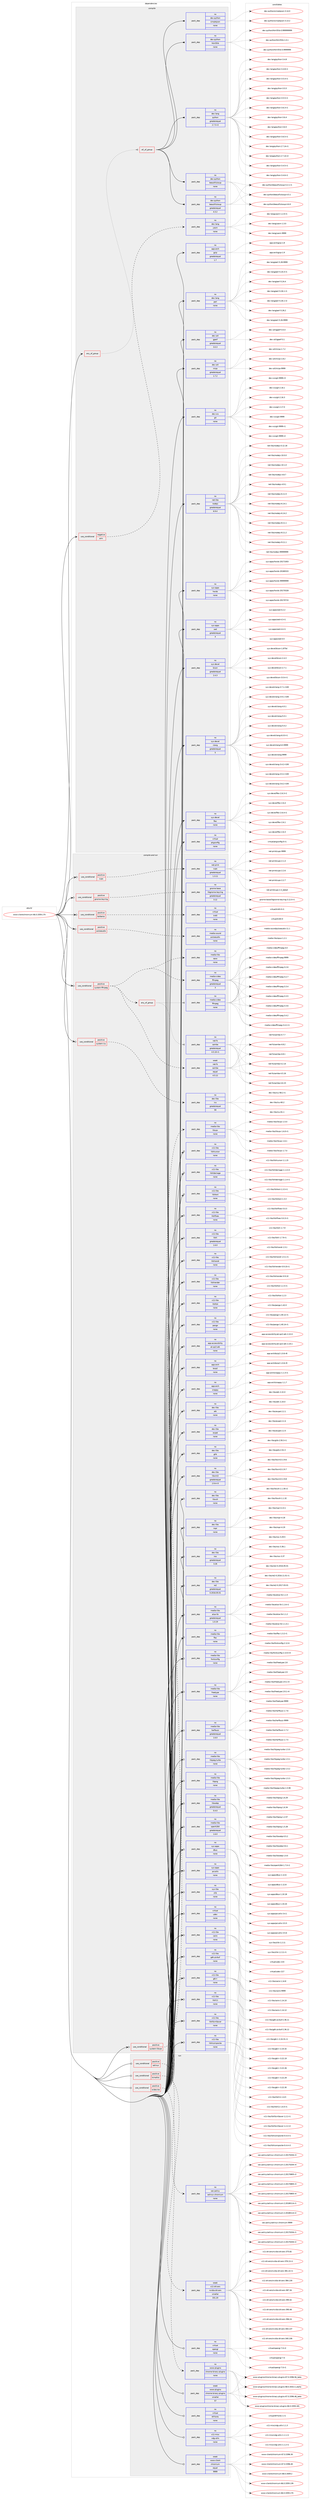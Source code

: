 digraph prolog {

# *************
# Graph options
# *************

newrank=true;
concentrate=true;
compound=true;
graph [rankdir=LR,fontname=Helvetica,fontsize=10,ranksep=1.5];#, ranksep=2.5, nodesep=0.2];
edge  [arrowhead=vee];
node  [fontname=Helvetica,fontsize=10];

# **********
# The ebuild
# **********

subgraph cluster_leftcol {
color=gray;
rank=same;
label=<<i>ebuild</i>>;
id [label="www-client/chromium-66.0.3359.170", color=red, width=4, href="../www-client/chromium-66.0.3359.170.svg"];
}

# ****************
# The dependencies
# ****************

subgraph cluster_midcol {
color=gray;
label=<<i>dependencies</i>>;
subgraph cluster_compile {
fillcolor="#eeeeee";
style=filled;
label=<<i>compile</i>>;
subgraph any89 {
dependency8783 [label=<<TABLE BORDER="0" CELLBORDER="1" CELLSPACING="0" CELLPADDING="4"><TR><TD CELLPADDING="10">any_of_group</TD></TR></TABLE>>, shape=none, color=red];subgraph all6 {
dependency8784 [label=<<TABLE BORDER="0" CELLBORDER="1" CELLSPACING="0" CELLPADDING="4"><TR><TD CELLPADDING="10">all_of_group</TD></TR></TABLE>>, shape=none, color=red];subgraph pack7539 {
dependency8785 [label=<<TABLE BORDER="0" CELLBORDER="1" CELLSPACING="0" CELLPADDING="4" WIDTH="220"><TR><TD ROWSPAN="6" CELLPADDING="30">pack_dep</TD></TR><TR><TD WIDTH="110">no</TD></TR><TR><TD>dev-lang</TD></TR><TR><TD>python</TD></TR><TR><TD>greaterequal</TD></TR><TR><TD>2.7.5-r2</TD></TR></TABLE>>, shape=none, color=blue];
}
dependency8784:e -> dependency8785:w [weight=20,style="solid",arrowhead="inv"];
subgraph pack7540 {
dependency8786 [label=<<TABLE BORDER="0" CELLBORDER="1" CELLSPACING="0" CELLPADDING="4" WIDTH="220"><TR><TD ROWSPAN="6" CELLPADDING="30">pack_dep</TD></TR><TR><TD WIDTH="110">no</TD></TR><TR><TD>dev-python</TD></TR><TR><TD>beautifulsoup</TD></TR><TR><TD>none</TD></TR><TR><TD></TD></TR></TABLE>>, shape=none, color=blue];
}
dependency8784:e -> dependency8786:w [weight=20,style="solid",arrowhead="inv"];
subgraph pack7541 {
dependency8787 [label=<<TABLE BORDER="0" CELLBORDER="1" CELLSPACING="0" CELLPADDING="4" WIDTH="220"><TR><TD ROWSPAN="6" CELLPADDING="30">pack_dep</TD></TR><TR><TD WIDTH="110">no</TD></TR><TR><TD>dev-python</TD></TR><TR><TD>beautifulsoup</TD></TR><TR><TD>greaterequal</TD></TR><TR><TD>4.3.2</TD></TR></TABLE>>, shape=none, color=blue];
}
dependency8784:e -> dependency8787:w [weight=20,style="solid",arrowhead="inv"];
subgraph pack7542 {
dependency8788 [label=<<TABLE BORDER="0" CELLBORDER="1" CELLSPACING="0" CELLPADDING="4" WIDTH="220"><TR><TD ROWSPAN="6" CELLPADDING="30">pack_dep</TD></TR><TR><TD WIDTH="110">no</TD></TR><TR><TD>dev-python</TD></TR><TR><TD>html5lib</TD></TR><TR><TD>none</TD></TR><TR><TD></TD></TR></TABLE>>, shape=none, color=blue];
}
dependency8784:e -> dependency8788:w [weight=20,style="solid",arrowhead="inv"];
subgraph pack7543 {
dependency8789 [label=<<TABLE BORDER="0" CELLBORDER="1" CELLSPACING="0" CELLPADDING="4" WIDTH="220"><TR><TD ROWSPAN="6" CELLPADDING="30">pack_dep</TD></TR><TR><TD WIDTH="110">no</TD></TR><TR><TD>dev-python</TD></TR><TR><TD>simplejson</TD></TR><TR><TD>none</TD></TR><TR><TD></TD></TR></TABLE>>, shape=none, color=blue];
}
dependency8784:e -> dependency8789:w [weight=20,style="solid",arrowhead="inv"];
}
dependency8783:e -> dependency8784:w [weight=20,style="dotted",arrowhead="oinv"];
}
id:e -> dependency8783:w [weight=20,style="solid",arrowhead="vee"];
subgraph cond1152 {
dependency8790 [label=<<TABLE BORDER="0" CELLBORDER="1" CELLSPACING="0" CELLPADDING="4"><TR><TD ROWSPAN="3" CELLPADDING="10">use_conditional</TD></TR><TR><TD>negative</TD></TR><TR><TD>arm</TD></TR></TABLE>>, shape=none, color=red];
subgraph pack7544 {
dependency8791 [label=<<TABLE BORDER="0" CELLBORDER="1" CELLSPACING="0" CELLPADDING="4" WIDTH="220"><TR><TD ROWSPAN="6" CELLPADDING="30">pack_dep</TD></TR><TR><TD WIDTH="110">no</TD></TR><TR><TD>dev-lang</TD></TR><TR><TD>yasm</TD></TR><TR><TD>none</TD></TR><TR><TD></TD></TR></TABLE>>, shape=none, color=blue];
}
dependency8790:e -> dependency8791:w [weight=20,style="dashed",arrowhead="vee"];
}
id:e -> dependency8790:w [weight=20,style="solid",arrowhead="vee"];
subgraph pack7545 {
dependency8792 [label=<<TABLE BORDER="0" CELLBORDER="1" CELLSPACING="0" CELLPADDING="4" WIDTH="220"><TR><TD ROWSPAN="6" CELLPADDING="30">pack_dep</TD></TR><TR><TD WIDTH="110">no</TD></TR><TR><TD>app-arch</TD></TR><TR><TD>gzip</TD></TR><TR><TD>greaterequal</TD></TR><TR><TD>1.7</TD></TR></TABLE>>, shape=none, color=blue];
}
id:e -> dependency8792:w [weight=20,style="solid",arrowhead="vee"];
subgraph pack7546 {
dependency8793 [label=<<TABLE BORDER="0" CELLBORDER="1" CELLSPACING="0" CELLPADDING="4" WIDTH="220"><TR><TD ROWSPAN="6" CELLPADDING="30">pack_dep</TD></TR><TR><TD WIDTH="110">no</TD></TR><TR><TD>dev-lang</TD></TR><TR><TD>perl</TD></TR><TR><TD>none</TD></TR><TR><TD></TD></TR></TABLE>>, shape=none, color=blue];
}
id:e -> dependency8793:w [weight=20,style="solid",arrowhead="vee"];
subgraph pack7547 {
dependency8794 [label=<<TABLE BORDER="0" CELLBORDER="1" CELLSPACING="0" CELLPADDING="4" WIDTH="220"><TR><TD ROWSPAN="6" CELLPADDING="30">pack_dep</TD></TR><TR><TD WIDTH="110">no</TD></TR><TR><TD>dev-util</TD></TR><TR><TD>gperf</TD></TR><TR><TD>greaterequal</TD></TR><TR><TD>3.0.3</TD></TR></TABLE>>, shape=none, color=blue];
}
id:e -> dependency8794:w [weight=20,style="solid",arrowhead="vee"];
subgraph pack7548 {
dependency8795 [label=<<TABLE BORDER="0" CELLBORDER="1" CELLSPACING="0" CELLPADDING="4" WIDTH="220"><TR><TD ROWSPAN="6" CELLPADDING="30">pack_dep</TD></TR><TR><TD WIDTH="110">no</TD></TR><TR><TD>dev-util</TD></TR><TR><TD>ninja</TD></TR><TR><TD>greaterequal</TD></TR><TR><TD>1.7.2</TD></TR></TABLE>>, shape=none, color=blue];
}
id:e -> dependency8795:w [weight=20,style="solid",arrowhead="vee"];
subgraph pack7549 {
dependency8796 [label=<<TABLE BORDER="0" CELLBORDER="1" CELLSPACING="0" CELLPADDING="4" WIDTH="220"><TR><TD ROWSPAN="6" CELLPADDING="30">pack_dep</TD></TR><TR><TD WIDTH="110">no</TD></TR><TR><TD>dev-vcs</TD></TR><TR><TD>git</TD></TR><TR><TD>none</TD></TR><TR><TD></TD></TR></TABLE>>, shape=none, color=blue];
}
id:e -> dependency8796:w [weight=20,style="solid",arrowhead="vee"];
subgraph pack7550 {
dependency8797 [label=<<TABLE BORDER="0" CELLBORDER="1" CELLSPACING="0" CELLPADDING="4" WIDTH="220"><TR><TD ROWSPAN="6" CELLPADDING="30">pack_dep</TD></TR><TR><TD WIDTH="110">no</TD></TR><TR><TD>net-libs</TD></TR><TR><TD>nodejs</TD></TR><TR><TD>greaterequal</TD></TR><TR><TD>6.9.4</TD></TR></TABLE>>, shape=none, color=blue];
}
id:e -> dependency8797:w [weight=20,style="solid",arrowhead="vee"];
subgraph pack7551 {
dependency8798 [label=<<TABLE BORDER="0" CELLBORDER="1" CELLSPACING="0" CELLPADDING="4" WIDTH="220"><TR><TD ROWSPAN="6" CELLPADDING="30">pack_dep</TD></TR><TR><TD WIDTH="110">no</TD></TR><TR><TD>sys-apps</TD></TR><TR><TD>hwids</TD></TR><TR><TD>none</TD></TR><TR><TD></TD></TR></TABLE>>, shape=none, color=blue];
}
id:e -> dependency8798:w [weight=20,style="solid",arrowhead="vee"];
subgraph pack7552 {
dependency8799 [label=<<TABLE BORDER="0" CELLBORDER="1" CELLSPACING="0" CELLPADDING="4" WIDTH="220"><TR><TD ROWSPAN="6" CELLPADDING="30">pack_dep</TD></TR><TR><TD WIDTH="110">no</TD></TR><TR><TD>sys-apps</TD></TR><TR><TD>sed</TD></TR><TR><TD>greaterequal</TD></TR><TR><TD>4</TD></TR></TABLE>>, shape=none, color=blue];
}
id:e -> dependency8799:w [weight=20,style="solid",arrowhead="vee"];
subgraph pack7553 {
dependency8800 [label=<<TABLE BORDER="0" CELLBORDER="1" CELLSPACING="0" CELLPADDING="4" WIDTH="220"><TR><TD ROWSPAN="6" CELLPADDING="30">pack_dep</TD></TR><TR><TD WIDTH="110">no</TD></TR><TR><TD>sys-devel</TD></TR><TR><TD>bison</TD></TR><TR><TD>greaterequal</TD></TR><TR><TD>2.4.3</TD></TR></TABLE>>, shape=none, color=blue];
}
id:e -> dependency8800:w [weight=20,style="solid",arrowhead="vee"];
subgraph pack7554 {
dependency8801 [label=<<TABLE BORDER="0" CELLBORDER="1" CELLSPACING="0" CELLPADDING="4" WIDTH="220"><TR><TD ROWSPAN="6" CELLPADDING="30">pack_dep</TD></TR><TR><TD WIDTH="110">no</TD></TR><TR><TD>sys-devel</TD></TR><TR><TD>clang</TD></TR><TR><TD>greaterequal</TD></TR><TR><TD>5</TD></TR></TABLE>>, shape=none, color=blue];
}
id:e -> dependency8801:w [weight=20,style="solid",arrowhead="vee"];
subgraph pack7555 {
dependency8802 [label=<<TABLE BORDER="0" CELLBORDER="1" CELLSPACING="0" CELLPADDING="4" WIDTH="220"><TR><TD ROWSPAN="6" CELLPADDING="30">pack_dep</TD></TR><TR><TD WIDTH="110">no</TD></TR><TR><TD>sys-devel</TD></TR><TR><TD>flex</TD></TR><TR><TD>none</TD></TR><TR><TD></TD></TR></TABLE>>, shape=none, color=blue];
}
id:e -> dependency8802:w [weight=20,style="solid",arrowhead="vee"];
subgraph pack7556 {
dependency8803 [label=<<TABLE BORDER="0" CELLBORDER="1" CELLSPACING="0" CELLPADDING="4" WIDTH="220"><TR><TD ROWSPAN="6" CELLPADDING="30">pack_dep</TD></TR><TR><TD WIDTH="110">no</TD></TR><TR><TD>virtual</TD></TR><TR><TD>pkgconfig</TD></TR><TR><TD>none</TD></TR><TR><TD></TD></TR></TABLE>>, shape=none, color=blue];
}
id:e -> dependency8803:w [weight=20,style="solid",arrowhead="vee"];
}
subgraph cluster_compileandrun {
fillcolor="#eeeeee";
style=filled;
label=<<i>compile and run</i>>;
subgraph cond1153 {
dependency8804 [label=<<TABLE BORDER="0" CELLBORDER="1" CELLSPACING="0" CELLPADDING="4"><TR><TD ROWSPAN="3" CELLPADDING="10">use_conditional</TD></TR><TR><TD>positive</TD></TR><TR><TD>cups</TD></TR></TABLE>>, shape=none, color=red];
subgraph pack7557 {
dependency8805 [label=<<TABLE BORDER="0" CELLBORDER="1" CELLSPACING="0" CELLPADDING="4" WIDTH="220"><TR><TD ROWSPAN="6" CELLPADDING="30">pack_dep</TD></TR><TR><TD WIDTH="110">no</TD></TR><TR><TD>net-print</TD></TR><TR><TD>cups</TD></TR><TR><TD>greaterequal</TD></TR><TR><TD>1.3.11</TD></TR></TABLE>>, shape=none, color=blue];
}
dependency8804:e -> dependency8805:w [weight=20,style="dashed",arrowhead="vee"];
}
id:e -> dependency8804:w [weight=20,style="solid",arrowhead="odotvee"];
subgraph cond1154 {
dependency8806 [label=<<TABLE BORDER="0" CELLBORDER="1" CELLSPACING="0" CELLPADDING="4"><TR><TD ROWSPAN="3" CELLPADDING="10">use_conditional</TD></TR><TR><TD>positive</TD></TR><TR><TD>gnome-keyring</TD></TR></TABLE>>, shape=none, color=red];
subgraph pack7558 {
dependency8807 [label=<<TABLE BORDER="0" CELLBORDER="1" CELLSPACING="0" CELLPADDING="4" WIDTH="220"><TR><TD ROWSPAN="6" CELLPADDING="30">pack_dep</TD></TR><TR><TD WIDTH="110">no</TD></TR><TR><TD>gnome-base</TD></TR><TR><TD>libgnome-keyring</TD></TR><TR><TD>greaterequal</TD></TR><TR><TD>3.12</TD></TR></TABLE>>, shape=none, color=blue];
}
dependency8806:e -> dependency8807:w [weight=20,style="dashed",arrowhead="vee"];
}
id:e -> dependency8806:w [weight=20,style="solid",arrowhead="odotvee"];
subgraph cond1155 {
dependency8808 [label=<<TABLE BORDER="0" CELLBORDER="1" CELLSPACING="0" CELLPADDING="4"><TR><TD ROWSPAN="3" CELLPADDING="10">use_conditional</TD></TR><TR><TD>positive</TD></TR><TR><TD>kerberos</TD></TR></TABLE>>, shape=none, color=red];
subgraph pack7559 {
dependency8809 [label=<<TABLE BORDER="0" CELLBORDER="1" CELLSPACING="0" CELLPADDING="4" WIDTH="220"><TR><TD ROWSPAN="6" CELLPADDING="30">pack_dep</TD></TR><TR><TD WIDTH="110">no</TD></TR><TR><TD>virtual</TD></TR><TR><TD>krb5</TD></TR><TR><TD>none</TD></TR><TR><TD></TD></TR></TABLE>>, shape=none, color=blue];
}
dependency8808:e -> dependency8809:w [weight=20,style="dashed",arrowhead="vee"];
}
id:e -> dependency8808:w [weight=20,style="solid",arrowhead="odotvee"];
subgraph cond1156 {
dependency8810 [label=<<TABLE BORDER="0" CELLBORDER="1" CELLSPACING="0" CELLPADDING="4"><TR><TD ROWSPAN="3" CELLPADDING="10">use_conditional</TD></TR><TR><TD>positive</TD></TR><TR><TD>pulseaudio</TD></TR></TABLE>>, shape=none, color=red];
subgraph pack7560 {
dependency8811 [label=<<TABLE BORDER="0" CELLBORDER="1" CELLSPACING="0" CELLPADDING="4" WIDTH="220"><TR><TD ROWSPAN="6" CELLPADDING="30">pack_dep</TD></TR><TR><TD WIDTH="110">no</TD></TR><TR><TD>media-sound</TD></TR><TR><TD>pulseaudio</TD></TR><TR><TD>none</TD></TR><TR><TD></TD></TR></TABLE>>, shape=none, color=blue];
}
dependency8810:e -> dependency8811:w [weight=20,style="dashed",arrowhead="vee"];
}
id:e -> dependency8810:w [weight=20,style="solid",arrowhead="odotvee"];
subgraph cond1157 {
dependency8812 [label=<<TABLE BORDER="0" CELLBORDER="1" CELLSPACING="0" CELLPADDING="4"><TR><TD ROWSPAN="3" CELLPADDING="10">use_conditional</TD></TR><TR><TD>positive</TD></TR><TR><TD>system-ffmpeg</TD></TR></TABLE>>, shape=none, color=red];
subgraph pack7561 {
dependency8813 [label=<<TABLE BORDER="0" CELLBORDER="1" CELLSPACING="0" CELLPADDING="4" WIDTH="220"><TR><TD ROWSPAN="6" CELLPADDING="30">pack_dep</TD></TR><TR><TD WIDTH="110">no</TD></TR><TR><TD>media-video</TD></TR><TR><TD>ffmpeg</TD></TR><TR><TD>greaterequal</TD></TR><TR><TD>3</TD></TR></TABLE>>, shape=none, color=blue];
}
dependency8812:e -> dependency8813:w [weight=20,style="dashed",arrowhead="vee"];
subgraph any90 {
dependency8814 [label=<<TABLE BORDER="0" CELLBORDER="1" CELLSPACING="0" CELLPADDING="4"><TR><TD CELLPADDING="10">any_of_group</TD></TR></TABLE>>, shape=none, color=red];subgraph pack7562 {
dependency8815 [label=<<TABLE BORDER="0" CELLBORDER="1" CELLSPACING="0" CELLPADDING="4" WIDTH="220"><TR><TD ROWSPAN="6" CELLPADDING="30">pack_dep</TD></TR><TR><TD WIDTH="110">no</TD></TR><TR><TD>media-video</TD></TR><TR><TD>ffmpeg</TD></TR><TR><TD>none</TD></TR><TR><TD></TD></TR></TABLE>>, shape=none, color=blue];
}
dependency8814:e -> dependency8815:w [weight=20,style="dotted",arrowhead="oinv"];
subgraph pack7563 {
dependency8816 [label=<<TABLE BORDER="0" CELLBORDER="1" CELLSPACING="0" CELLPADDING="4" WIDTH="220"><TR><TD ROWSPAN="6" CELLPADDING="30">pack_dep</TD></TR><TR><TD WIDTH="110">no</TD></TR><TR><TD>net-fs</TD></TR><TR><TD>samba</TD></TR><TR><TD>greaterequal</TD></TR><TR><TD>4.5.10-r1</TD></TR></TABLE>>, shape=none, color=blue];
}
dependency8814:e -> dependency8816:w [weight=20,style="dotted",arrowhead="oinv"];
}
dependency8812:e -> dependency8814:w [weight=20,style="dashed",arrowhead="vee"];
subgraph pack7564 {
dependency8817 [label=<<TABLE BORDER="0" CELLBORDER="1" CELLSPACING="0" CELLPADDING="4" WIDTH="220"><TR><TD ROWSPAN="6" CELLPADDING="30">pack_dep</TD></TR><TR><TD WIDTH="110">weak</TD></TR><TR><TD>net-fs</TD></TR><TR><TD>samba</TD></TR><TR><TD>equal</TD></TR><TR><TD>4.5.12</TD></TR></TABLE>>, shape=none, color=blue];
}
dependency8812:e -> dependency8817:w [weight=20,style="dashed",arrowhead="vee"];
subgraph pack7565 {
dependency8818 [label=<<TABLE BORDER="0" CELLBORDER="1" CELLSPACING="0" CELLPADDING="4" WIDTH="220"><TR><TD ROWSPAN="6" CELLPADDING="30">pack_dep</TD></TR><TR><TD WIDTH="110">no</TD></TR><TR><TD>media-libs</TD></TR><TR><TD>opus</TD></TR><TR><TD>none</TD></TR><TR><TD></TD></TR></TABLE>>, shape=none, color=blue];
}
dependency8812:e -> dependency8818:w [weight=20,style="dashed",arrowhead="vee"];
}
id:e -> dependency8812:w [weight=20,style="solid",arrowhead="odotvee"];
subgraph cond1158 {
dependency8819 [label=<<TABLE BORDER="0" CELLBORDER="1" CELLSPACING="0" CELLPADDING="4"><TR><TD ROWSPAN="3" CELLPADDING="10">use_conditional</TD></TR><TR><TD>positive</TD></TR><TR><TD>system-icu</TD></TR></TABLE>>, shape=none, color=red];
subgraph pack7566 {
dependency8820 [label=<<TABLE BORDER="0" CELLBORDER="1" CELLSPACING="0" CELLPADDING="4" WIDTH="220"><TR><TD ROWSPAN="6" CELLPADDING="30">pack_dep</TD></TR><TR><TD WIDTH="110">no</TD></TR><TR><TD>dev-libs</TD></TR><TR><TD>icu</TD></TR><TR><TD>greaterequal</TD></TR><TR><TD>59</TD></TR></TABLE>>, shape=none, color=blue];
}
dependency8819:e -> dependency8820:w [weight=20,style="dashed",arrowhead="vee"];
}
id:e -> dependency8819:w [weight=20,style="solid",arrowhead="odotvee"];
subgraph cond1159 {
dependency8821 [label=<<TABLE BORDER="0" CELLBORDER="1" CELLSPACING="0" CELLPADDING="4"><TR><TD ROWSPAN="3" CELLPADDING="10">use_conditional</TD></TR><TR><TD>positive</TD></TR><TR><TD>system-libvpx</TD></TR></TABLE>>, shape=none, color=red];
subgraph pack7567 {
dependency8822 [label=<<TABLE BORDER="0" CELLBORDER="1" CELLSPACING="0" CELLPADDING="4" WIDTH="220"><TR><TD ROWSPAN="6" CELLPADDING="30">pack_dep</TD></TR><TR><TD WIDTH="110">no</TD></TR><TR><TD>media-libs</TD></TR><TR><TD>libvpx</TD></TR><TR><TD>none</TD></TR><TR><TD></TD></TR></TABLE>>, shape=none, color=blue];
}
dependency8821:e -> dependency8822:w [weight=20,style="dashed",arrowhead="vee"];
}
id:e -> dependency8821:w [weight=20,style="solid",arrowhead="odotvee"];
subgraph pack7568 {
dependency8823 [label=<<TABLE BORDER="0" CELLBORDER="1" CELLSPACING="0" CELLPADDING="4" WIDTH="220"><TR><TD ROWSPAN="6" CELLPADDING="30">pack_dep</TD></TR><TR><TD WIDTH="110">no</TD></TR><TR><TD>app-accessibility</TD></TR><TR><TD>at-spi2-atk</TD></TR><TR><TD>none</TD></TR><TR><TD></TD></TR></TABLE>>, shape=none, color=blue];
}
id:e -> dependency8823:w [weight=20,style="solid",arrowhead="odotvee"];
subgraph pack7569 {
dependency8824 [label=<<TABLE BORDER="0" CELLBORDER="1" CELLSPACING="0" CELLPADDING="4" WIDTH="220"><TR><TD ROWSPAN="6" CELLPADDING="30">pack_dep</TD></TR><TR><TD WIDTH="110">no</TD></TR><TR><TD>app-arch</TD></TR><TR><TD>bzip2</TD></TR><TR><TD>none</TD></TR><TR><TD></TD></TR></TABLE>>, shape=none, color=blue];
}
id:e -> dependency8824:w [weight=20,style="solid",arrowhead="odotvee"];
subgraph pack7570 {
dependency8825 [label=<<TABLE BORDER="0" CELLBORDER="1" CELLSPACING="0" CELLPADDING="4" WIDTH="220"><TR><TD ROWSPAN="6" CELLPADDING="30">pack_dep</TD></TR><TR><TD WIDTH="110">no</TD></TR><TR><TD>app-arch</TD></TR><TR><TD>snappy</TD></TR><TR><TD>none</TD></TR><TR><TD></TD></TR></TABLE>>, shape=none, color=blue];
}
id:e -> dependency8825:w [weight=20,style="solid",arrowhead="odotvee"];
subgraph pack7571 {
dependency8826 [label=<<TABLE BORDER="0" CELLBORDER="1" CELLSPACING="0" CELLPADDING="4" WIDTH="220"><TR><TD ROWSPAN="6" CELLPADDING="30">pack_dep</TD></TR><TR><TD WIDTH="110">no</TD></TR><TR><TD>dev-libs</TD></TR><TR><TD>atk</TD></TR><TR><TD>none</TD></TR><TR><TD></TD></TR></TABLE>>, shape=none, color=blue];
}
id:e -> dependency8826:w [weight=20,style="solid",arrowhead="odotvee"];
subgraph pack7572 {
dependency8827 [label=<<TABLE BORDER="0" CELLBORDER="1" CELLSPACING="0" CELLPADDING="4" WIDTH="220"><TR><TD ROWSPAN="6" CELLPADDING="30">pack_dep</TD></TR><TR><TD WIDTH="110">no</TD></TR><TR><TD>dev-libs</TD></TR><TR><TD>expat</TD></TR><TR><TD>none</TD></TR><TR><TD></TD></TR></TABLE>>, shape=none, color=blue];
}
id:e -> dependency8827:w [weight=20,style="solid",arrowhead="odotvee"];
subgraph pack7573 {
dependency8828 [label=<<TABLE BORDER="0" CELLBORDER="1" CELLSPACING="0" CELLPADDING="4" WIDTH="220"><TR><TD ROWSPAN="6" CELLPADDING="30">pack_dep</TD></TR><TR><TD WIDTH="110">no</TD></TR><TR><TD>dev-libs</TD></TR><TR><TD>glib</TD></TR><TR><TD>none</TD></TR><TR><TD></TD></TR></TABLE>>, shape=none, color=blue];
}
id:e -> dependency8828:w [weight=20,style="solid",arrowhead="odotvee"];
subgraph pack7574 {
dependency8829 [label=<<TABLE BORDER="0" CELLBORDER="1" CELLSPACING="0" CELLPADDING="4" WIDTH="220"><TR><TD ROWSPAN="6" CELLPADDING="30">pack_dep</TD></TR><TR><TD WIDTH="110">no</TD></TR><TR><TD>dev-libs</TD></TR><TR><TD>libxml2</TD></TR><TR><TD>greaterequal</TD></TR><TR><TD>2.9.4-r3</TD></TR></TABLE>>, shape=none, color=blue];
}
id:e -> dependency8829:w [weight=20,style="solid",arrowhead="odotvee"];
subgraph pack7575 {
dependency8830 [label=<<TABLE BORDER="0" CELLBORDER="1" CELLSPACING="0" CELLPADDING="4" WIDTH="220"><TR><TD ROWSPAN="6" CELLPADDING="30">pack_dep</TD></TR><TR><TD WIDTH="110">no</TD></TR><TR><TD>dev-libs</TD></TR><TR><TD>libxslt</TD></TR><TR><TD>none</TD></TR><TR><TD></TD></TR></TABLE>>, shape=none, color=blue];
}
id:e -> dependency8830:w [weight=20,style="solid",arrowhead="odotvee"];
subgraph pack7576 {
dependency8831 [label=<<TABLE BORDER="0" CELLBORDER="1" CELLSPACING="0" CELLPADDING="4" WIDTH="220"><TR><TD ROWSPAN="6" CELLPADDING="30">pack_dep</TD></TR><TR><TD WIDTH="110">no</TD></TR><TR><TD>dev-libs</TD></TR><TR><TD>nspr</TD></TR><TR><TD>none</TD></TR><TR><TD></TD></TR></TABLE>>, shape=none, color=blue];
}
id:e -> dependency8831:w [weight=20,style="solid",arrowhead="odotvee"];
subgraph pack7577 {
dependency8832 [label=<<TABLE BORDER="0" CELLBORDER="1" CELLSPACING="0" CELLPADDING="4" WIDTH="220"><TR><TD ROWSPAN="6" CELLPADDING="30">pack_dep</TD></TR><TR><TD WIDTH="110">no</TD></TR><TR><TD>dev-libs</TD></TR><TR><TD>nss</TD></TR><TR><TD>greaterequal</TD></TR><TR><TD>3.26</TD></TR></TABLE>>, shape=none, color=blue];
}
id:e -> dependency8832:w [weight=20,style="solid",arrowhead="odotvee"];
subgraph pack7578 {
dependency8833 [label=<<TABLE BORDER="0" CELLBORDER="1" CELLSPACING="0" CELLPADDING="4" WIDTH="220"><TR><TD ROWSPAN="6" CELLPADDING="30">pack_dep</TD></TR><TR><TD WIDTH="110">no</TD></TR><TR><TD>dev-libs</TD></TR><TR><TD>re2</TD></TR><TR><TD>greaterequal</TD></TR><TR><TD>0.2016.05.01</TD></TR></TABLE>>, shape=none, color=blue];
}
id:e -> dependency8833:w [weight=20,style="solid",arrowhead="odotvee"];
subgraph pack7579 {
dependency8834 [label=<<TABLE BORDER="0" CELLBORDER="1" CELLSPACING="0" CELLPADDING="4" WIDTH="220"><TR><TD ROWSPAN="6" CELLPADDING="30">pack_dep</TD></TR><TR><TD WIDTH="110">no</TD></TR><TR><TD>media-libs</TD></TR><TR><TD>alsa-lib</TD></TR><TR><TD>greaterequal</TD></TR><TR><TD>1.0.19</TD></TR></TABLE>>, shape=none, color=blue];
}
id:e -> dependency8834:w [weight=20,style="solid",arrowhead="odotvee"];
subgraph pack7580 {
dependency8835 [label=<<TABLE BORDER="0" CELLBORDER="1" CELLSPACING="0" CELLPADDING="4" WIDTH="220"><TR><TD ROWSPAN="6" CELLPADDING="30">pack_dep</TD></TR><TR><TD WIDTH="110">no</TD></TR><TR><TD>media-libs</TD></TR><TR><TD>flac</TD></TR><TR><TD>none</TD></TR><TR><TD></TD></TR></TABLE>>, shape=none, color=blue];
}
id:e -> dependency8835:w [weight=20,style="solid",arrowhead="odotvee"];
subgraph pack7581 {
dependency8836 [label=<<TABLE BORDER="0" CELLBORDER="1" CELLSPACING="0" CELLPADDING="4" WIDTH="220"><TR><TD ROWSPAN="6" CELLPADDING="30">pack_dep</TD></TR><TR><TD WIDTH="110">no</TD></TR><TR><TD>media-libs</TD></TR><TR><TD>fontconfig</TD></TR><TR><TD>none</TD></TR><TR><TD></TD></TR></TABLE>>, shape=none, color=blue];
}
id:e -> dependency8836:w [weight=20,style="solid",arrowhead="odotvee"];
subgraph pack7582 {
dependency8837 [label=<<TABLE BORDER="0" CELLBORDER="1" CELLSPACING="0" CELLPADDING="4" WIDTH="220"><TR><TD ROWSPAN="6" CELLPADDING="30">pack_dep</TD></TR><TR><TD WIDTH="110">no</TD></TR><TR><TD>media-libs</TD></TR><TR><TD>freetype</TD></TR><TR><TD>none</TD></TR><TR><TD></TD></TR></TABLE>>, shape=none, color=blue];
}
id:e -> dependency8837:w [weight=20,style="solid",arrowhead="odotvee"];
subgraph pack7583 {
dependency8838 [label=<<TABLE BORDER="0" CELLBORDER="1" CELLSPACING="0" CELLPADDING="4" WIDTH="220"><TR><TD ROWSPAN="6" CELLPADDING="30">pack_dep</TD></TR><TR><TD WIDTH="110">no</TD></TR><TR><TD>media-libs</TD></TR><TR><TD>harfbuzz</TD></TR><TR><TD>greaterequal</TD></TR><TR><TD>1.6.0</TD></TR></TABLE>>, shape=none, color=blue];
}
id:e -> dependency8838:w [weight=20,style="solid",arrowhead="odotvee"];
subgraph pack7584 {
dependency8839 [label=<<TABLE BORDER="0" CELLBORDER="1" CELLSPACING="0" CELLPADDING="4" WIDTH="220"><TR><TD ROWSPAN="6" CELLPADDING="30">pack_dep</TD></TR><TR><TD WIDTH="110">no</TD></TR><TR><TD>media-libs</TD></TR><TR><TD>libjpeg-turbo</TD></TR><TR><TD>none</TD></TR><TR><TD></TD></TR></TABLE>>, shape=none, color=blue];
}
id:e -> dependency8839:w [weight=20,style="solid",arrowhead="odotvee"];
subgraph pack7585 {
dependency8840 [label=<<TABLE BORDER="0" CELLBORDER="1" CELLSPACING="0" CELLPADDING="4" WIDTH="220"><TR><TD ROWSPAN="6" CELLPADDING="30">pack_dep</TD></TR><TR><TD WIDTH="110">no</TD></TR><TR><TD>media-libs</TD></TR><TR><TD>libpng</TD></TR><TR><TD>none</TD></TR><TR><TD></TD></TR></TABLE>>, shape=none, color=blue];
}
id:e -> dependency8840:w [weight=20,style="solid",arrowhead="odotvee"];
subgraph pack7586 {
dependency8841 [label=<<TABLE BORDER="0" CELLBORDER="1" CELLSPACING="0" CELLPADDING="4" WIDTH="220"><TR><TD ROWSPAN="6" CELLPADDING="30">pack_dep</TD></TR><TR><TD WIDTH="110">no</TD></TR><TR><TD>media-libs</TD></TR><TR><TD>libwebp</TD></TR><TR><TD>greaterequal</TD></TR><TR><TD>0.4.0</TD></TR></TABLE>>, shape=none, color=blue];
}
id:e -> dependency8841:w [weight=20,style="solid",arrowhead="odotvee"];
subgraph pack7587 {
dependency8842 [label=<<TABLE BORDER="0" CELLBORDER="1" CELLSPACING="0" CELLPADDING="4" WIDTH="220"><TR><TD ROWSPAN="6" CELLPADDING="30">pack_dep</TD></TR><TR><TD WIDTH="110">no</TD></TR><TR><TD>media-libs</TD></TR><TR><TD>openh264</TD></TR><TR><TD>greaterequal</TD></TR><TR><TD>1.6.0</TD></TR></TABLE>>, shape=none, color=blue];
}
id:e -> dependency8842:w [weight=20,style="solid",arrowhead="odotvee"];
subgraph pack7588 {
dependency8843 [label=<<TABLE BORDER="0" CELLBORDER="1" CELLSPACING="0" CELLPADDING="4" WIDTH="220"><TR><TD ROWSPAN="6" CELLPADDING="30">pack_dep</TD></TR><TR><TD WIDTH="110">no</TD></TR><TR><TD>sys-apps</TD></TR><TR><TD>dbus</TD></TR><TR><TD>none</TD></TR><TR><TD></TD></TR></TABLE>>, shape=none, color=blue];
}
id:e -> dependency8843:w [weight=20,style="solid",arrowhead="odotvee"];
subgraph pack7589 {
dependency8844 [label=<<TABLE BORDER="0" CELLBORDER="1" CELLSPACING="0" CELLPADDING="4" WIDTH="220"><TR><TD ROWSPAN="6" CELLPADDING="30">pack_dep</TD></TR><TR><TD WIDTH="110">no</TD></TR><TR><TD>sys-apps</TD></TR><TR><TD>pciutils</TD></TR><TR><TD>none</TD></TR><TR><TD></TD></TR></TABLE>>, shape=none, color=blue];
}
id:e -> dependency8844:w [weight=20,style="solid",arrowhead="odotvee"];
subgraph pack7590 {
dependency8845 [label=<<TABLE BORDER="0" CELLBORDER="1" CELLSPACING="0" CELLPADDING="4" WIDTH="220"><TR><TD ROWSPAN="6" CELLPADDING="30">pack_dep</TD></TR><TR><TD WIDTH="110">no</TD></TR><TR><TD>sys-libs</TD></TR><TR><TD>zlib</TD></TR><TR><TD>none</TD></TR><TR><TD></TD></TR></TABLE>>, shape=none, color=blue];
}
id:e -> dependency8845:w [weight=20,style="solid",arrowhead="odotvee"];
subgraph pack7591 {
dependency8846 [label=<<TABLE BORDER="0" CELLBORDER="1" CELLSPACING="0" CELLPADDING="4" WIDTH="220"><TR><TD ROWSPAN="6" CELLPADDING="30">pack_dep</TD></TR><TR><TD WIDTH="110">no</TD></TR><TR><TD>virtual</TD></TR><TR><TD>udev</TD></TR><TR><TD>none</TD></TR><TR><TD></TD></TR></TABLE>>, shape=none, color=blue];
}
id:e -> dependency8846:w [weight=20,style="solid",arrowhead="odotvee"];
subgraph pack7592 {
dependency8847 [label=<<TABLE BORDER="0" CELLBORDER="1" CELLSPACING="0" CELLPADDING="4" WIDTH="220"><TR><TD ROWSPAN="6" CELLPADDING="30">pack_dep</TD></TR><TR><TD WIDTH="110">no</TD></TR><TR><TD>x11-libs</TD></TR><TR><TD>cairo</TD></TR><TR><TD>none</TD></TR><TR><TD></TD></TR></TABLE>>, shape=none, color=blue];
}
id:e -> dependency8847:w [weight=20,style="solid",arrowhead="odotvee"];
subgraph pack7593 {
dependency8848 [label=<<TABLE BORDER="0" CELLBORDER="1" CELLSPACING="0" CELLPADDING="4" WIDTH="220"><TR><TD ROWSPAN="6" CELLPADDING="30">pack_dep</TD></TR><TR><TD WIDTH="110">no</TD></TR><TR><TD>x11-libs</TD></TR><TR><TD>gdk-pixbuf</TD></TR><TR><TD>none</TD></TR><TR><TD></TD></TR></TABLE>>, shape=none, color=blue];
}
id:e -> dependency8848:w [weight=20,style="solid",arrowhead="odotvee"];
subgraph pack7594 {
dependency8849 [label=<<TABLE BORDER="0" CELLBORDER="1" CELLSPACING="0" CELLPADDING="4" WIDTH="220"><TR><TD ROWSPAN="6" CELLPADDING="30">pack_dep</TD></TR><TR><TD WIDTH="110">no</TD></TR><TR><TD>x11-libs</TD></TR><TR><TD>gtk+</TD></TR><TR><TD>none</TD></TR><TR><TD></TD></TR></TABLE>>, shape=none, color=blue];
}
id:e -> dependency8849:w [weight=20,style="solid",arrowhead="odotvee"];
subgraph pack7595 {
dependency8850 [label=<<TABLE BORDER="0" CELLBORDER="1" CELLSPACING="0" CELLPADDING="4" WIDTH="220"><TR><TD ROWSPAN="6" CELLPADDING="30">pack_dep</TD></TR><TR><TD WIDTH="110">no</TD></TR><TR><TD>x11-libs</TD></TR><TR><TD>libX11</TD></TR><TR><TD>none</TD></TR><TR><TD></TD></TR></TABLE>>, shape=none, color=blue];
}
id:e -> dependency8850:w [weight=20,style="solid",arrowhead="odotvee"];
subgraph pack7596 {
dependency8851 [label=<<TABLE BORDER="0" CELLBORDER="1" CELLSPACING="0" CELLPADDING="4" WIDTH="220"><TR><TD ROWSPAN="6" CELLPADDING="30">pack_dep</TD></TR><TR><TD WIDTH="110">no</TD></TR><TR><TD>x11-libs</TD></TR><TR><TD>libXScrnSaver</TD></TR><TR><TD>none</TD></TR><TR><TD></TD></TR></TABLE>>, shape=none, color=blue];
}
id:e -> dependency8851:w [weight=20,style="solid",arrowhead="odotvee"];
subgraph pack7597 {
dependency8852 [label=<<TABLE BORDER="0" CELLBORDER="1" CELLSPACING="0" CELLPADDING="4" WIDTH="220"><TR><TD ROWSPAN="6" CELLPADDING="30">pack_dep</TD></TR><TR><TD WIDTH="110">no</TD></TR><TR><TD>x11-libs</TD></TR><TR><TD>libXcomposite</TD></TR><TR><TD>none</TD></TR><TR><TD></TD></TR></TABLE>>, shape=none, color=blue];
}
id:e -> dependency8852:w [weight=20,style="solid",arrowhead="odotvee"];
subgraph pack7598 {
dependency8853 [label=<<TABLE BORDER="0" CELLBORDER="1" CELLSPACING="0" CELLPADDING="4" WIDTH="220"><TR><TD ROWSPAN="6" CELLPADDING="30">pack_dep</TD></TR><TR><TD WIDTH="110">no</TD></TR><TR><TD>x11-libs</TD></TR><TR><TD>libXcursor</TD></TR><TR><TD>none</TD></TR><TR><TD></TD></TR></TABLE>>, shape=none, color=blue];
}
id:e -> dependency8853:w [weight=20,style="solid",arrowhead="odotvee"];
subgraph pack7599 {
dependency8854 [label=<<TABLE BORDER="0" CELLBORDER="1" CELLSPACING="0" CELLPADDING="4" WIDTH="220"><TR><TD ROWSPAN="6" CELLPADDING="30">pack_dep</TD></TR><TR><TD WIDTH="110">no</TD></TR><TR><TD>x11-libs</TD></TR><TR><TD>libXdamage</TD></TR><TR><TD>none</TD></TR><TR><TD></TD></TR></TABLE>>, shape=none, color=blue];
}
id:e -> dependency8854:w [weight=20,style="solid",arrowhead="odotvee"];
subgraph pack7600 {
dependency8855 [label=<<TABLE BORDER="0" CELLBORDER="1" CELLSPACING="0" CELLPADDING="4" WIDTH="220"><TR><TD ROWSPAN="6" CELLPADDING="30">pack_dep</TD></TR><TR><TD WIDTH="110">no</TD></TR><TR><TD>x11-libs</TD></TR><TR><TD>libXext</TD></TR><TR><TD>none</TD></TR><TR><TD></TD></TR></TABLE>>, shape=none, color=blue];
}
id:e -> dependency8855:w [weight=20,style="solid",arrowhead="odotvee"];
subgraph pack7601 {
dependency8856 [label=<<TABLE BORDER="0" CELLBORDER="1" CELLSPACING="0" CELLPADDING="4" WIDTH="220"><TR><TD ROWSPAN="6" CELLPADDING="30">pack_dep</TD></TR><TR><TD WIDTH="110">no</TD></TR><TR><TD>x11-libs</TD></TR><TR><TD>libXfixes</TD></TR><TR><TD>none</TD></TR><TR><TD></TD></TR></TABLE>>, shape=none, color=blue];
}
id:e -> dependency8856:w [weight=20,style="solid",arrowhead="odotvee"];
subgraph pack7602 {
dependency8857 [label=<<TABLE BORDER="0" CELLBORDER="1" CELLSPACING="0" CELLPADDING="4" WIDTH="220"><TR><TD ROWSPAN="6" CELLPADDING="30">pack_dep</TD></TR><TR><TD WIDTH="110">no</TD></TR><TR><TD>x11-libs</TD></TR><TR><TD>libXi</TD></TR><TR><TD>greaterequal</TD></TR><TR><TD>1.6.0</TD></TR></TABLE>>, shape=none, color=blue];
}
id:e -> dependency8857:w [weight=20,style="solid",arrowhead="odotvee"];
subgraph pack7603 {
dependency8858 [label=<<TABLE BORDER="0" CELLBORDER="1" CELLSPACING="0" CELLPADDING="4" WIDTH="220"><TR><TD ROWSPAN="6" CELLPADDING="30">pack_dep</TD></TR><TR><TD WIDTH="110">no</TD></TR><TR><TD>x11-libs</TD></TR><TR><TD>libXrandr</TD></TR><TR><TD>none</TD></TR><TR><TD></TD></TR></TABLE>>, shape=none, color=blue];
}
id:e -> dependency8858:w [weight=20,style="solid",arrowhead="odotvee"];
subgraph pack7604 {
dependency8859 [label=<<TABLE BORDER="0" CELLBORDER="1" CELLSPACING="0" CELLPADDING="4" WIDTH="220"><TR><TD ROWSPAN="6" CELLPADDING="30">pack_dep</TD></TR><TR><TD WIDTH="110">no</TD></TR><TR><TD>x11-libs</TD></TR><TR><TD>libXrender</TD></TR><TR><TD>none</TD></TR><TR><TD></TD></TR></TABLE>>, shape=none, color=blue];
}
id:e -> dependency8859:w [weight=20,style="solid",arrowhead="odotvee"];
subgraph pack7605 {
dependency8860 [label=<<TABLE BORDER="0" CELLBORDER="1" CELLSPACING="0" CELLPADDING="4" WIDTH="220"><TR><TD ROWSPAN="6" CELLPADDING="30">pack_dep</TD></TR><TR><TD WIDTH="110">no</TD></TR><TR><TD>x11-libs</TD></TR><TR><TD>libXtst</TD></TR><TR><TD>none</TD></TR><TR><TD></TD></TR></TABLE>>, shape=none, color=blue];
}
id:e -> dependency8860:w [weight=20,style="solid",arrowhead="odotvee"];
subgraph pack7606 {
dependency8861 [label=<<TABLE BORDER="0" CELLBORDER="1" CELLSPACING="0" CELLPADDING="4" WIDTH="220"><TR><TD ROWSPAN="6" CELLPADDING="30">pack_dep</TD></TR><TR><TD WIDTH="110">no</TD></TR><TR><TD>x11-libs</TD></TR><TR><TD>pango</TD></TR><TR><TD>none</TD></TR><TR><TD></TD></TR></TABLE>>, shape=none, color=blue];
}
id:e -> dependency8861:w [weight=20,style="solid",arrowhead="odotvee"];
}
subgraph cluster_run {
fillcolor="#eeeeee";
style=filled;
label=<<i>run</i>>;
subgraph cond1160 {
dependency8862 [label=<<TABLE BORDER="0" CELLBORDER="1" CELLSPACING="0" CELLPADDING="4"><TR><TD ROWSPAN="3" CELLPADDING="10">use_conditional</TD></TR><TR><TD>positive</TD></TR><TR><TD>selinux</TD></TR></TABLE>>, shape=none, color=red];
subgraph pack7607 {
dependency8863 [label=<<TABLE BORDER="0" CELLBORDER="1" CELLSPACING="0" CELLPADDING="4" WIDTH="220"><TR><TD ROWSPAN="6" CELLPADDING="30">pack_dep</TD></TR><TR><TD WIDTH="110">no</TD></TR><TR><TD>sec-policy</TD></TR><TR><TD>selinux-chromium</TD></TR><TR><TD>none</TD></TR><TR><TD></TD></TR></TABLE>>, shape=none, color=blue];
}
dependency8862:e -> dependency8863:w [weight=20,style="dashed",arrowhead="vee"];
}
id:e -> dependency8862:w [weight=20,style="solid",arrowhead="odot"];
subgraph cond1161 {
dependency8864 [label=<<TABLE BORDER="0" CELLBORDER="1" CELLSPACING="0" CELLPADDING="4"><TR><TD ROWSPAN="3" CELLPADDING="10">use_conditional</TD></TR><TR><TD>positive</TD></TR><TR><TD>tcmalloc</TD></TR></TABLE>>, shape=none, color=red];
subgraph pack7608 {
dependency8865 [label=<<TABLE BORDER="0" CELLBORDER="1" CELLSPACING="0" CELLPADDING="4" WIDTH="220"><TR><TD ROWSPAN="6" CELLPADDING="30">pack_dep</TD></TR><TR><TD WIDTH="110">weak</TD></TR><TR><TD>x11-drivers</TD></TR><TR><TD>nvidia-drivers</TD></TR><TR><TD>smaller</TD></TR><TR><TD>331.20</TD></TR></TABLE>>, shape=none, color=blue];
}
dependency8864:e -> dependency8865:w [weight=20,style="dashed",arrowhead="vee"];
}
id:e -> dependency8864:w [weight=20,style="solid",arrowhead="odot"];
subgraph cond1162 {
dependency8866 [label=<<TABLE BORDER="0" CELLBORDER="1" CELLSPACING="0" CELLPADDING="4"><TR><TD ROWSPAN="3" CELLPADDING="10">use_conditional</TD></TR><TR><TD>positive</TD></TR><TR><TD>widevine</TD></TR></TABLE>>, shape=none, color=red];
subgraph pack7609 {
dependency8867 [label=<<TABLE BORDER="0" CELLBORDER="1" CELLSPACING="0" CELLPADDING="4" WIDTH="220"><TR><TD ROWSPAN="6" CELLPADDING="30">pack_dep</TD></TR><TR><TD WIDTH="110">no</TD></TR><TR><TD>www-plugins</TD></TR><TR><TD>chrome-binary-plugins</TD></TR><TR><TD>none</TD></TR><TR><TD></TD></TR></TABLE>>, shape=none, color=blue];
}
dependency8866:e -> dependency8867:w [weight=20,style="dashed",arrowhead="vee"];
}
id:e -> dependency8866:w [weight=20,style="solid",arrowhead="odot"];
subgraph pack7610 {
dependency8868 [label=<<TABLE BORDER="0" CELLBORDER="1" CELLSPACING="0" CELLPADDING="4" WIDTH="220"><TR><TD ROWSPAN="6" CELLPADDING="30">pack_dep</TD></TR><TR><TD WIDTH="110">no</TD></TR><TR><TD>virtual</TD></TR><TR><TD>opengl</TD></TR><TR><TD>none</TD></TR><TR><TD></TD></TR></TABLE>>, shape=none, color=blue];
}
id:e -> dependency8868:w [weight=20,style="solid",arrowhead="odot"];
subgraph pack7611 {
dependency8869 [label=<<TABLE BORDER="0" CELLBORDER="1" CELLSPACING="0" CELLPADDING="4" WIDTH="220"><TR><TD ROWSPAN="6" CELLPADDING="30">pack_dep</TD></TR><TR><TD WIDTH="110">no</TD></TR><TR><TD>virtual</TD></TR><TR><TD>ttf-fonts</TD></TR><TR><TD>none</TD></TR><TR><TD></TD></TR></TABLE>>, shape=none, color=blue];
}
id:e -> dependency8869:w [weight=20,style="solid",arrowhead="odot"];
subgraph pack7612 {
dependency8870 [label=<<TABLE BORDER="0" CELLBORDER="1" CELLSPACING="0" CELLPADDING="4" WIDTH="220"><TR><TD ROWSPAN="6" CELLPADDING="30">pack_dep</TD></TR><TR><TD WIDTH="110">no</TD></TR><TR><TD>x11-misc</TD></TR><TR><TD>xdg-utils</TD></TR><TR><TD>none</TD></TR><TR><TD></TD></TR></TABLE>>, shape=none, color=blue];
}
id:e -> dependency8870:w [weight=20,style="solid",arrowhead="odot"];
subgraph pack7613 {
dependency8871 [label=<<TABLE BORDER="0" CELLBORDER="1" CELLSPACING="0" CELLPADDING="4" WIDTH="220"><TR><TD ROWSPAN="6" CELLPADDING="30">pack_dep</TD></TR><TR><TD WIDTH="110">weak</TD></TR><TR><TD>www-client</TD></TR><TR><TD>chromium</TD></TR><TR><TD>equal</TD></TR><TR><TD>9999</TD></TR></TABLE>>, shape=none, color=blue];
}
id:e -> dependency8871:w [weight=20,style="solid",arrowhead="odot"];
subgraph pack7614 {
dependency8872 [label=<<TABLE BORDER="0" CELLBORDER="1" CELLSPACING="0" CELLPADDING="4" WIDTH="220"><TR><TD ROWSPAN="6" CELLPADDING="30">pack_dep</TD></TR><TR><TD WIDTH="110">weak</TD></TR><TR><TD>www-plugins</TD></TR><TR><TD>chrome-binary-plugins</TD></TR><TR><TD>smaller</TD></TR><TR><TD>57</TD></TR></TABLE>>, shape=none, color=blue];
}
id:e -> dependency8872:w [weight=20,style="solid",arrowhead="odot"];
}
}

# **************
# The candidates
# **************

subgraph cluster_choices {
rank=same;
color=gray;
label=<<i>candidates</i>>;

subgraph choice7539 {
color=black;
nodesep=1;
choice100101118451089711010347112121116104111110455046554649524511449 [label="dev-lang/python-2.7.14-r1", color=red, width=4,href="../dev-lang/python-2.7.14-r1.svg"];
choice100101118451089711010347112121116104111110455046554649524511450 [label="dev-lang/python-2.7.14-r2", color=red, width=4,href="../dev-lang/python-2.7.14-r2.svg"];
choice1001011184510897110103471121211161041111104551465246534511449 [label="dev-lang/python-3.4.5-r1", color=red, width=4,href="../dev-lang/python-3.4.5-r1.svg"];
choice1001011184510897110103471121211161041111104551465246544511449 [label="dev-lang/python-3.4.6-r1", color=red, width=4,href="../dev-lang/python-3.4.6-r1.svg"];
choice100101118451089711010347112121116104111110455146524656 [label="dev-lang/python-3.4.8", color=red, width=4,href="../dev-lang/python-3.4.8.svg"];
choice1001011184510897110103471121211161041111104551465246564511449 [label="dev-lang/python-3.4.8-r1", color=red, width=4,href="../dev-lang/python-3.4.8-r1.svg"];
choice1001011184510897110103471121211161041111104551465346524511449 [label="dev-lang/python-3.5.4-r1", color=red, width=4,href="../dev-lang/python-3.5.4-r1.svg"];
choice100101118451089711010347112121116104111110455146534653 [label="dev-lang/python-3.5.5", color=red, width=4,href="../dev-lang/python-3.5.5.svg"];
choice1001011184510897110103471121211161041111104551465346534511449 [label="dev-lang/python-3.5.5-r1", color=red, width=4,href="../dev-lang/python-3.5.5-r1.svg"];
choice1001011184510897110103471121211161041111104551465446514511449 [label="dev-lang/python-3.6.3-r1", color=red, width=4,href="../dev-lang/python-3.6.3-r1.svg"];
choice100101118451089711010347112121116104111110455146544652 [label="dev-lang/python-3.6.4", color=red, width=4,href="../dev-lang/python-3.6.4.svg"];
choice100101118451089711010347112121116104111110455146544653 [label="dev-lang/python-3.6.5", color=red, width=4,href="../dev-lang/python-3.6.5.svg"];
choice1001011184510897110103471121211161041111104551465446534511449 [label="dev-lang/python-3.6.5-r1", color=red, width=4,href="../dev-lang/python-3.6.5-r1.svg"];
dependency8785:e -> choice100101118451089711010347112121116104111110455046554649524511449:w [style=dotted,weight="100"];
dependency8785:e -> choice100101118451089711010347112121116104111110455046554649524511450:w [style=dotted,weight="100"];
dependency8785:e -> choice1001011184510897110103471121211161041111104551465246534511449:w [style=dotted,weight="100"];
dependency8785:e -> choice1001011184510897110103471121211161041111104551465246544511449:w [style=dotted,weight="100"];
dependency8785:e -> choice100101118451089711010347112121116104111110455146524656:w [style=dotted,weight="100"];
dependency8785:e -> choice1001011184510897110103471121211161041111104551465246564511449:w [style=dotted,weight="100"];
dependency8785:e -> choice1001011184510897110103471121211161041111104551465346524511449:w [style=dotted,weight="100"];
dependency8785:e -> choice100101118451089711010347112121116104111110455146534653:w [style=dotted,weight="100"];
dependency8785:e -> choice1001011184510897110103471121211161041111104551465346534511449:w [style=dotted,weight="100"];
dependency8785:e -> choice1001011184510897110103471121211161041111104551465446514511449:w [style=dotted,weight="100"];
dependency8785:e -> choice100101118451089711010347112121116104111110455146544652:w [style=dotted,weight="100"];
dependency8785:e -> choice100101118451089711010347112121116104111110455146544653:w [style=dotted,weight="100"];
dependency8785:e -> choice1001011184510897110103471121211161041111104551465446534511449:w [style=dotted,weight="100"];
}
subgraph choice7540 {
color=black;
nodesep=1;
choice100101118451121211161041111104798101971171161051021171081151111171124551465046494511449 [label="dev-python/beautifulsoup-3.2.1-r1", color=red, width=4,href="../dev-python/beautifulsoup-3.2.1-r1.svg"];
choice10010111845112121116104111110479810197117116105102117108115111117112455246534649 [label="dev-python/beautifulsoup-4.5.1", color=red, width=4,href="../dev-python/beautifulsoup-4.5.1.svg"];
choice10010111845112121116104111110479810197117116105102117108115111117112455246544648 [label="dev-python/beautifulsoup-4.6.0", color=red, width=4,href="../dev-python/beautifulsoup-4.6.0.svg"];
dependency8786:e -> choice100101118451121211161041111104798101971171161051021171081151111171124551465046494511449:w [style=dotted,weight="100"];
dependency8786:e -> choice10010111845112121116104111110479810197117116105102117108115111117112455246534649:w [style=dotted,weight="100"];
dependency8786:e -> choice10010111845112121116104111110479810197117116105102117108115111117112455246544648:w [style=dotted,weight="100"];
}
subgraph choice7541 {
color=black;
nodesep=1;
choice100101118451121211161041111104798101971171161051021171081151111171124551465046494511449 [label="dev-python/beautifulsoup-3.2.1-r1", color=red, width=4,href="../dev-python/beautifulsoup-3.2.1-r1.svg"];
choice10010111845112121116104111110479810197117116105102117108115111117112455246534649 [label="dev-python/beautifulsoup-4.5.1", color=red, width=4,href="../dev-python/beautifulsoup-4.5.1.svg"];
choice10010111845112121116104111110479810197117116105102117108115111117112455246544648 [label="dev-python/beautifulsoup-4.6.0", color=red, width=4,href="../dev-python/beautifulsoup-4.6.0.svg"];
dependency8787:e -> choice100101118451121211161041111104798101971171161051021171081151111171124551465046494511449:w [style=dotted,weight="100"];
dependency8787:e -> choice10010111845112121116104111110479810197117116105102117108115111117112455246534649:w [style=dotted,weight="100"];
dependency8787:e -> choice10010111845112121116104111110479810197117116105102117108115111117112455246544648:w [style=dotted,weight="100"];
}
subgraph choice7542 {
color=black;
nodesep=1;
choice1001011184511212111610411111047104116109108531081059845484657575757575757 [label="dev-python/html5lib-0.9999999", color=red, width=4,href="../dev-python/html5lib-0.9999999.svg"];
choice10010111845112121116104111110471041161091085310810598454846575757575757575757 [label="dev-python/html5lib-0.999999999", color=red, width=4,href="../dev-python/html5lib-0.999999999.svg"];
choice10010111845112121116104111110471041161091085310810598454946484649 [label="dev-python/html5lib-1.0.1", color=red, width=4,href="../dev-python/html5lib-1.0.1.svg"];
dependency8788:e -> choice1001011184511212111610411111047104116109108531081059845484657575757575757:w [style=dotted,weight="100"];
dependency8788:e -> choice10010111845112121116104111110471041161091085310810598454846575757575757575757:w [style=dotted,weight="100"];
dependency8788:e -> choice10010111845112121116104111110471041161091085310810598454946484649:w [style=dotted,weight="100"];
}
subgraph choice7543 {
color=black;
nodesep=1;
choice100101118451121211161041111104711510510911210810110611511111045514649514650 [label="dev-python/simplejson-3.13.2", color=red, width=4,href="../dev-python/simplejson-3.13.2.svg"];
choice100101118451121211161041111104711510510911210810110611511111045514649524648 [label="dev-python/simplejson-3.14.0", color=red, width=4,href="../dev-python/simplejson-3.14.0.svg"];
dependency8789:e -> choice100101118451121211161041111104711510510911210810110611511111045514649514650:w [style=dotted,weight="100"];
dependency8789:e -> choice100101118451121211161041111104711510510911210810110611511111045514649524648:w [style=dotted,weight="100"];
}
subgraph choice7544 {
color=black;
nodesep=1;
choice100101118451089711010347121971151094549465046484511449 [label="dev-lang/yasm-1.2.0-r1", color=red, width=4,href="../dev-lang/yasm-1.2.0-r1.svg"];
choice10010111845108971101034712197115109454946514648 [label="dev-lang/yasm-1.3.0", color=red, width=4,href="../dev-lang/yasm-1.3.0.svg"];
choice100101118451089711010347121971151094557575757 [label="dev-lang/yasm-9999", color=red, width=4,href="../dev-lang/yasm-9999.svg"];
dependency8791:e -> choice100101118451089711010347121971151094549465046484511449:w [style=dotted,weight="100"];
dependency8791:e -> choice10010111845108971101034712197115109454946514648:w [style=dotted,weight="100"];
dependency8791:e -> choice100101118451089711010347121971151094557575757:w [style=dotted,weight="100"];
}
subgraph choice7545 {
color=black;
nodesep=1;
choice971121124597114991044710312210511245494656 [label="app-arch/gzip-1.8", color=red, width=4,href="../app-arch/gzip-1.8.svg"];
choice971121124597114991044710312210511245494657 [label="app-arch/gzip-1.9", color=red, width=4,href="../app-arch/gzip-1.9.svg"];
dependency8792:e -> choice971121124597114991044710312210511245494656:w [style=dotted,weight="100"];
dependency8792:e -> choice971121124597114991044710312210511245494657:w [style=dotted,weight="100"];
}
subgraph choice7546 {
color=black;
nodesep=1;
choice100101118451089711010347112101114108455346505246514511449 [label="dev-lang/perl-5.24.3-r1", color=red, width=4,href="../dev-lang/perl-5.24.3-r1.svg"];
choice10010111845108971101034711210111410845534650524652 [label="dev-lang/perl-5.24.4", color=red, width=4,href="../dev-lang/perl-5.24.4.svg"];
choice100101118451089711010347112101114108455346505446494511449 [label="dev-lang/perl-5.26.1-r1", color=red, width=4,href="../dev-lang/perl-5.26.1-r1.svg"];
choice100101118451089711010347112101114108455346505446494511450 [label="dev-lang/perl-5.26.1-r2", color=red, width=4,href="../dev-lang/perl-5.26.1-r2.svg"];
choice10010111845108971101034711210111410845534650544650 [label="dev-lang/perl-5.26.2", color=red, width=4,href="../dev-lang/perl-5.26.2.svg"];
choice10010111845108971101034711210111410845534650544657575757 [label="dev-lang/perl-5.26.9999", color=red, width=4,href="../dev-lang/perl-5.26.9999.svg"];
choice10010111845108971101034711210111410845534650564657575757 [label="dev-lang/perl-5.28.9999", color=red, width=4,href="../dev-lang/perl-5.28.9999.svg"];
dependency8793:e -> choice100101118451089711010347112101114108455346505246514511449:w [style=dotted,weight="100"];
dependency8793:e -> choice10010111845108971101034711210111410845534650524652:w [style=dotted,weight="100"];
dependency8793:e -> choice100101118451089711010347112101114108455346505446494511449:w [style=dotted,weight="100"];
dependency8793:e -> choice100101118451089711010347112101114108455346505446494511450:w [style=dotted,weight="100"];
dependency8793:e -> choice10010111845108971101034711210111410845534650544650:w [style=dotted,weight="100"];
dependency8793:e -> choice10010111845108971101034711210111410845534650544657575757:w [style=dotted,weight="100"];
dependency8793:e -> choice10010111845108971101034711210111410845534650564657575757:w [style=dotted,weight="100"];
}
subgraph choice7547 {
color=black;
nodesep=1;
choice1001011184511711610510847103112101114102455146484652 [label="dev-util/gperf-3.0.4", color=red, width=4,href="../dev-util/gperf-3.0.4.svg"];
choice100101118451171161051084710311210111410245514649 [label="dev-util/gperf-3.1", color=red, width=4,href="../dev-util/gperf-3.1.svg"];
dependency8794:e -> choice1001011184511711610510847103112101114102455146484652:w [style=dotted,weight="100"];
dependency8794:e -> choice100101118451171161051084710311210111410245514649:w [style=dotted,weight="100"];
}
subgraph choice7548 {
color=black;
nodesep=1;
choice100101118451171161051084711010511010697454946554650 [label="dev-util/ninja-1.7.2", color=red, width=4,href="../dev-util/ninja-1.7.2.svg"];
choice100101118451171161051084711010511010697454946564650 [label="dev-util/ninja-1.8.2", color=red, width=4,href="../dev-util/ninja-1.8.2.svg"];
choice1001011184511711610510847110105110106974557575757 [label="dev-util/ninja-9999", color=red, width=4,href="../dev-util/ninja-9999.svg"];
dependency8795:e -> choice100101118451171161051084711010511010697454946554650:w [style=dotted,weight="100"];
dependency8795:e -> choice100101118451171161051084711010511010697454946564650:w [style=dotted,weight="100"];
dependency8795:e -> choice1001011184511711610510847110105110106974557575757:w [style=dotted,weight="100"];
}
subgraph choice7549 {
color=black;
nodesep=1;
choice10010111845118991154710310511645504649544649 [label="dev-vcs/git-2.16.1", color=red, width=4,href="../dev-vcs/git-2.16.1.svg"];
choice10010111845118991154710310511645504649544651 [label="dev-vcs/git-2.16.3", color=red, width=4,href="../dev-vcs/git-2.16.3.svg"];
choice10010111845118991154710310511645504649554648 [label="dev-vcs/git-2.17.0", color=red, width=4,href="../dev-vcs/git-2.17.0.svg"];
choice1001011184511899115471031051164557575757 [label="dev-vcs/git-9999", color=red, width=4,href="../dev-vcs/git-9999.svg"];
choice10010111845118991154710310511645575757574511449 [label="dev-vcs/git-9999-r1", color=red, width=4,href="../dev-vcs/git-9999-r1.svg"];
choice10010111845118991154710310511645575757574511450 [label="dev-vcs/git-9999-r2", color=red, width=4,href="../dev-vcs/git-9999-r2.svg"];
choice10010111845118991154710310511645575757574511451 [label="dev-vcs/git-9999-r3", color=red, width=4,href="../dev-vcs/git-9999-r3.svg"];
dependency8796:e -> choice10010111845118991154710310511645504649544649:w [style=dotted,weight="100"];
dependency8796:e -> choice10010111845118991154710310511645504649544651:w [style=dotted,weight="100"];
dependency8796:e -> choice10010111845118991154710310511645504649554648:w [style=dotted,weight="100"];
dependency8796:e -> choice1001011184511899115471031051164557575757:w [style=dotted,weight="100"];
dependency8796:e -> choice10010111845118991154710310511645575757574511449:w [style=dotted,weight="100"];
dependency8796:e -> choice10010111845118991154710310511645575757574511450:w [style=dotted,weight="100"];
dependency8796:e -> choice10010111845118991154710310511645575757574511451:w [style=dotted,weight="100"];
}
subgraph choice7550 {
color=black;
nodesep=1;
choice1101011164510810598115471101111001011061154548464950464956 [label="net-libs/nodejs-0.12.18", color=red, width=4,href="../net-libs/nodejs-0.12.18.svg"];
choice11010111645108105981154711011110010110611545494846484648 [label="net-libs/nodejs-10.0.0", color=red, width=4,href="../net-libs/nodejs-10.0.0.svg"];
choice11010111645108105981154711011110010110611545494846494648 [label="net-libs/nodejs-10.1.0", color=red, width=4,href="../net-libs/nodejs-10.1.0.svg"];
choice110101116451081059811547110111100101106115455246564655 [label="net-libs/nodejs-4.8.7", color=red, width=4,href="../net-libs/nodejs-4.8.7.svg"];
choice110101116451081059811547110111100101106115455246574649 [label="net-libs/nodejs-4.9.1", color=red, width=4,href="../net-libs/nodejs-4.9.1.svg"];
choice11010111645108105981154711011110010110611545544649494653 [label="net-libs/nodejs-6.11.5", color=red, width=4,href="../net-libs/nodejs-6.11.5.svg"];
choice11010111645108105981154711011110010110611545544649524649 [label="net-libs/nodejs-6.14.1", color=red, width=4,href="../net-libs/nodejs-6.14.1.svg"];
choice11010111645108105981154711011110010110611545544649524650 [label="net-libs/nodejs-6.14.2", color=red, width=4,href="../net-libs/nodejs-6.14.2.svg"];
choice11010111645108105981154711011110010110611545564649494649 [label="net-libs/nodejs-8.11.1", color=red, width=4,href="../net-libs/nodejs-8.11.1.svg"];
choice11010111645108105981154711011110010110611545564649494650 [label="net-libs/nodejs-8.11.2", color=red, width=4,href="../net-libs/nodejs-8.11.2.svg"];
choice11010111645108105981154711011110010110611545574649494649 [label="net-libs/nodejs-9.11.1", color=red, width=4,href="../net-libs/nodejs-9.11.1.svg"];
choice110101116451081059811547110111100101106115455757575757575757 [label="net-libs/nodejs-99999999", color=red, width=4,href="../net-libs/nodejs-99999999.svg"];
dependency8797:e -> choice1101011164510810598115471101111001011061154548464950464956:w [style=dotted,weight="100"];
dependency8797:e -> choice11010111645108105981154711011110010110611545494846484648:w [style=dotted,weight="100"];
dependency8797:e -> choice11010111645108105981154711011110010110611545494846494648:w [style=dotted,weight="100"];
dependency8797:e -> choice110101116451081059811547110111100101106115455246564655:w [style=dotted,weight="100"];
dependency8797:e -> choice110101116451081059811547110111100101106115455246574649:w [style=dotted,weight="100"];
dependency8797:e -> choice11010111645108105981154711011110010110611545544649494653:w [style=dotted,weight="100"];
dependency8797:e -> choice11010111645108105981154711011110010110611545544649524649:w [style=dotted,weight="100"];
dependency8797:e -> choice11010111645108105981154711011110010110611545544649524650:w [style=dotted,weight="100"];
dependency8797:e -> choice11010111645108105981154711011110010110611545564649494649:w [style=dotted,weight="100"];
dependency8797:e -> choice11010111645108105981154711011110010110611545564649494650:w [style=dotted,weight="100"];
dependency8797:e -> choice11010111645108105981154711011110010110611545574649494649:w [style=dotted,weight="100"];
dependency8797:e -> choice110101116451081059811547110111100101106115455757575757575757:w [style=dotted,weight="100"];
}
subgraph choice7551 {
color=black;
nodesep=1;
choice115121115459711211211547104119105100115455048495548515056 [label="sys-apps/hwids-20170328", color=red, width=4,href="../sys-apps/hwids-20170328.svg"];
choice115121115459711211211547104119105100115455048495548554953 [label="sys-apps/hwids-20170715", color=red, width=4,href="../sys-apps/hwids-20170715.svg"];
choice115121115459711211211547104119105100115455048495549484851 [label="sys-apps/hwids-20171003", color=red, width=4,href="../sys-apps/hwids-20171003.svg"];
choice115121115459711211211547104119105100115455048495648514953 [label="sys-apps/hwids-20180315", color=red, width=4,href="../sys-apps/hwids-20180315.svg"];
choice115121115459711211211547104119105100115455757575757575757 [label="sys-apps/hwids-99999999", color=red, width=4,href="../sys-apps/hwids-99999999.svg"];
dependency8798:e -> choice115121115459711211211547104119105100115455048495548515056:w [style=dotted,weight="100"];
dependency8798:e -> choice115121115459711211211547104119105100115455048495548554953:w [style=dotted,weight="100"];
dependency8798:e -> choice115121115459711211211547104119105100115455048495549484851:w [style=dotted,weight="100"];
dependency8798:e -> choice115121115459711211211547104119105100115455048495648514953:w [style=dotted,weight="100"];
dependency8798:e -> choice115121115459711211211547104119105100115455757575757575757:w [style=dotted,weight="100"];
}
subgraph choice7552 {
color=black;
nodesep=1;
choice115121115459711211211547115101100455246504650 [label="sys-apps/sed-4.2.2", color=red, width=4,href="../sys-apps/sed-4.2.2.svg"];
choice115121115459711211211547115101100455246514511449 [label="sys-apps/sed-4.3-r1", color=red, width=4,href="../sys-apps/sed-4.3-r1.svg"];
choice115121115459711211211547115101100455246524511449 [label="sys-apps/sed-4.4-r1", color=red, width=4,href="../sys-apps/sed-4.4-r1.svg"];
choice11512111545971121121154711510110045524653 [label="sys-apps/sed-4.5", color=red, width=4,href="../sys-apps/sed-4.5.svg"];
dependency8799:e -> choice115121115459711211211547115101100455246504650:w [style=dotted,weight="100"];
dependency8799:e -> choice115121115459711211211547115101100455246514511449:w [style=dotted,weight="100"];
dependency8799:e -> choice115121115459711211211547115101100455246524511449:w [style=dotted,weight="100"];
dependency8799:e -> choice11512111545971121121154711510110045524653:w [style=dotted,weight="100"];
}
subgraph choice7553 {
color=black;
nodesep=1;
choice115121115451001011181011084798105115111110454946565553100 [label="sys-devel/bison-1.875d", color=red, width=4,href="../sys-devel/bison-1.875d.svg"];
choice115121115451001011181011084798105115111110455046524651 [label="sys-devel/bison-2.4.3", color=red, width=4,href="../sys-devel/bison-2.4.3.svg"];
choice115121115451001011181011084798105115111110455046554649 [label="sys-devel/bison-2.7.1", color=red, width=4,href="../sys-devel/bison-2.7.1.svg"];
choice1151211154510010111810110847981051151111104551464846524511449 [label="sys-devel/bison-3.0.4-r1", color=red, width=4,href="../sys-devel/bison-3.0.4-r1.svg"];
dependency8800:e -> choice115121115451001011181011084798105115111110454946565553100:w [style=dotted,weight="100"];
dependency8800:e -> choice115121115451001011181011084798105115111110455046524651:w [style=dotted,weight="100"];
dependency8800:e -> choice115121115451001011181011084798105115111110455046554649:w [style=dotted,weight="100"];
dependency8800:e -> choice1151211154510010111810110847981051151111104551464846524511449:w [style=dotted,weight="100"];
}
subgraph choice7554 {
color=black;
nodesep=1;
choice1151211154510010111810110847991089711010345514652465045114494848 [label="sys-devel/clang-3.4.2-r100", color=red, width=4,href="../sys-devel/clang-3.4.2-r100.svg"];
choice1151211154510010111810110847991089711010345514653465045114494848 [label="sys-devel/clang-3.5.2-r100", color=red, width=4,href="../sys-devel/clang-3.5.2-r100.svg"];
choice1151211154510010111810110847991089711010345514654465045114494848 [label="sys-devel/clang-3.6.2-r100", color=red, width=4,href="../sys-devel/clang-3.6.2-r100.svg"];
choice1151211154510010111810110847991089711010345514655464945114494848 [label="sys-devel/clang-3.7.1-r100", color=red, width=4,href="../sys-devel/clang-3.7.1-r100.svg"];
choice1151211154510010111810110847991089711010345514657464945114494848 [label="sys-devel/clang-3.9.1-r100", color=red, width=4,href="../sys-devel/clang-3.9.1-r100.svg"];
choice11512111545100101118101108479910897110103455246484649 [label="sys-devel/clang-4.0.1", color=red, width=4,href="../sys-devel/clang-4.0.1.svg"];
choice11512111545100101118101108479910897110103455346484649 [label="sys-devel/clang-5.0.1", color=red, width=4,href="../sys-devel/clang-5.0.1.svg"];
choice11512111545100101118101108479910897110103455346484650 [label="sys-devel/clang-5.0.2", color=red, width=4,href="../sys-devel/clang-5.0.2.svg"];
choice115121115451001011181011084799108971101034554464846484511449 [label="sys-devel/clang-6.0.0-r1", color=red, width=4,href="../sys-devel/clang-6.0.0-r1.svg"];
choice11512111545100101118101108479910897110103455446484657575757 [label="sys-devel/clang-6.0.9999", color=red, width=4,href="../sys-devel/clang-6.0.9999.svg"];
choice115121115451001011181011084799108971101034557575757 [label="sys-devel/clang-9999", color=red, width=4,href="../sys-devel/clang-9999.svg"];
dependency8801:e -> choice1151211154510010111810110847991089711010345514652465045114494848:w [style=dotted,weight="100"];
dependency8801:e -> choice1151211154510010111810110847991089711010345514653465045114494848:w [style=dotted,weight="100"];
dependency8801:e -> choice1151211154510010111810110847991089711010345514654465045114494848:w [style=dotted,weight="100"];
dependency8801:e -> choice1151211154510010111810110847991089711010345514655464945114494848:w [style=dotted,weight="100"];
dependency8801:e -> choice1151211154510010111810110847991089711010345514657464945114494848:w [style=dotted,weight="100"];
dependency8801:e -> choice11512111545100101118101108479910897110103455246484649:w [style=dotted,weight="100"];
dependency8801:e -> choice11512111545100101118101108479910897110103455346484649:w [style=dotted,weight="100"];
dependency8801:e -> choice11512111545100101118101108479910897110103455346484650:w [style=dotted,weight="100"];
dependency8801:e -> choice115121115451001011181011084799108971101034554464846484511449:w [style=dotted,weight="100"];
dependency8801:e -> choice11512111545100101118101108479910897110103455446484657575757:w [style=dotted,weight="100"];
dependency8801:e -> choice115121115451001011181011084799108971101034557575757:w [style=dotted,weight="100"];
}
subgraph choice7555 {
color=black;
nodesep=1;
choice1151211154510010111810110847102108101120455046544649 [label="sys-devel/flex-2.6.1", color=red, width=4,href="../sys-devel/flex-2.6.1.svg"];
choice1151211154510010111810110847102108101120455046544651 [label="sys-devel/flex-2.6.3", color=red, width=4,href="../sys-devel/flex-2.6.3.svg"];
choice11512111545100101118101108471021081011204550465446514511449 [label="sys-devel/flex-2.6.3-r1", color=red, width=4,href="../sys-devel/flex-2.6.3-r1.svg"];
choice1151211154510010111810110847102108101120455046544652 [label="sys-devel/flex-2.6.4", color=red, width=4,href="../sys-devel/flex-2.6.4.svg"];
choice11512111545100101118101108471021081011204550465446524511449 [label="sys-devel/flex-2.6.4-r1", color=red, width=4,href="../sys-devel/flex-2.6.4-r1.svg"];
dependency8802:e -> choice1151211154510010111810110847102108101120455046544649:w [style=dotted,weight="100"];
dependency8802:e -> choice1151211154510010111810110847102108101120455046544651:w [style=dotted,weight="100"];
dependency8802:e -> choice11512111545100101118101108471021081011204550465446514511449:w [style=dotted,weight="100"];
dependency8802:e -> choice1151211154510010111810110847102108101120455046544652:w [style=dotted,weight="100"];
dependency8802:e -> choice11512111545100101118101108471021081011204550465446524511449:w [style=dotted,weight="100"];
}
subgraph choice7556 {
color=black;
nodesep=1;
choice11810511411611797108471121071039911111010210510345484511449 [label="virtual/pkgconfig-0-r1", color=red, width=4,href="../virtual/pkgconfig-0-r1.svg"];
dependency8803:e -> choice11810511411611797108471121071039911111010210510345484511449:w [style=dotted,weight="100"];
}
subgraph choice7557 {
color=black;
nodesep=1;
choice110101116451121141051101164799117112115455046494652 [label="net-print/cups-2.1.4", color=red, width=4,href="../net-print/cups-2.1.4.svg"];
choice110101116451121141051101164799117112115455046504654 [label="net-print/cups-2.2.6", color=red, width=4,href="../net-print/cups-2.2.6.svg"];
choice110101116451121141051101164799117112115455046504655 [label="net-print/cups-2.2.7", color=red, width=4,href="../net-print/cups-2.2.7.svg"];
choice1101011164511211410511011647991171121154550465195981011169752 [label="net-print/cups-2.3_beta4", color=red, width=4,href="../net-print/cups-2.3_beta4.svg"];
choice1101011164511211410511011647991171121154557575757 [label="net-print/cups-9999", color=red, width=4,href="../net-print/cups-9999.svg"];
dependency8805:e -> choice110101116451121141051101164799117112115455046494652:w [style=dotted,weight="100"];
dependency8805:e -> choice110101116451121141051101164799117112115455046504654:w [style=dotted,weight="100"];
dependency8805:e -> choice110101116451121141051101164799117112115455046504655:w [style=dotted,weight="100"];
dependency8805:e -> choice1101011164511211410511011647991171121154550465195981011169752:w [style=dotted,weight="100"];
dependency8805:e -> choice1101011164511211410511011647991171121154557575757:w [style=dotted,weight="100"];
}
subgraph choice7558 {
color=black;
nodesep=1;
choice103110111109101459897115101471081059810311011110910145107101121114105110103455146495046484511449 [label="gnome-base/libgnome-keyring-3.12.0-r1", color=red, width=4,href="../gnome-base/libgnome-keyring-3.12.0-r1.svg"];
dependency8807:e -> choice103110111109101459897115101471081059810311011110910145107101121114105110103455146495046484511449:w [style=dotted,weight="100"];
}
subgraph choice7559 {
color=black;
nodesep=1;
choice118105114116117971084710711498534548 [label="virtual/krb5-0", color=red, width=4,href="../virtual/krb5-0.svg"];
choice1181051141161179710847107114985345484511449 [label="virtual/krb5-0-r1", color=red, width=4,href="../virtual/krb5-0-r1.svg"];
dependency8809:e -> choice118105114116117971084710711498534548:w [style=dotted,weight="100"];
dependency8809:e -> choice1181051141161179710847107114985345484511449:w [style=dotted,weight="100"];
}
subgraph choice7560 {
color=black;
nodesep=1;
choice109101100105974511511111711010047112117108115101971171001051114549494649 [label="media-sound/pulseaudio-11.1", color=red, width=4,href="../media-sound/pulseaudio-11.1.svg"];
dependency8811:e -> choice109101100105974511511111711010047112117108115101971171001051114549494649:w [style=dotted,weight="100"];
}
subgraph choice7561 {
color=black;
nodesep=1;
choice109101100105974511810510010111147102102109112101103455146504654 [label="media-video/ffmpeg-3.2.6", color=red, width=4,href="../media-video/ffmpeg-3.2.6.svg"];
choice109101100105974511810510010111147102102109112101103455146504655 [label="media-video/ffmpeg-3.2.7", color=red, width=4,href="../media-video/ffmpeg-3.2.7.svg"];
choice109101100105974511810510010111147102102109112101103455146514652 [label="media-video/ffmpeg-3.3.4", color=red, width=4,href="../media-video/ffmpeg-3.3.4.svg"];
choice109101100105974511810510010111147102102109112101103455146514653 [label="media-video/ffmpeg-3.3.5", color=red, width=4,href="../media-video/ffmpeg-3.3.5.svg"];
choice109101100105974511810510010111147102102109112101103455146514654 [label="media-video/ffmpeg-3.3.6", color=red, width=4,href="../media-video/ffmpeg-3.3.6.svg"];
choice109101100105974511810510010111147102102109112101103455146524650 [label="media-video/ffmpeg-3.4.2", color=red, width=4,href="../media-video/ffmpeg-3.4.2.svg"];
choice1091011001059745118105100101111471021021091121011034551465246504511449 [label="media-video/ffmpeg-3.4.2-r1", color=red, width=4,href="../media-video/ffmpeg-3.4.2-r1.svg"];
choice10910110010597451181051001011114710210210911210110345524648 [label="media-video/ffmpeg-4.0", color=red, width=4,href="../media-video/ffmpeg-4.0.svg"];
choice1091011001059745118105100101111471021021091121011034557575757 [label="media-video/ffmpeg-9999", color=red, width=4,href="../media-video/ffmpeg-9999.svg"];
dependency8813:e -> choice109101100105974511810510010111147102102109112101103455146504654:w [style=dotted,weight="100"];
dependency8813:e -> choice109101100105974511810510010111147102102109112101103455146504655:w [style=dotted,weight="100"];
dependency8813:e -> choice109101100105974511810510010111147102102109112101103455146514652:w [style=dotted,weight="100"];
dependency8813:e -> choice109101100105974511810510010111147102102109112101103455146514653:w [style=dotted,weight="100"];
dependency8813:e -> choice109101100105974511810510010111147102102109112101103455146514654:w [style=dotted,weight="100"];
dependency8813:e -> choice109101100105974511810510010111147102102109112101103455146524650:w [style=dotted,weight="100"];
dependency8813:e -> choice1091011001059745118105100101111471021021091121011034551465246504511449:w [style=dotted,weight="100"];
dependency8813:e -> choice10910110010597451181051001011114710210210911210110345524648:w [style=dotted,weight="100"];
dependency8813:e -> choice1091011001059745118105100101111471021021091121011034557575757:w [style=dotted,weight="100"];
}
subgraph choice7562 {
color=black;
nodesep=1;
choice109101100105974511810510010111147102102109112101103455146504654 [label="media-video/ffmpeg-3.2.6", color=red, width=4,href="../media-video/ffmpeg-3.2.6.svg"];
choice109101100105974511810510010111147102102109112101103455146504655 [label="media-video/ffmpeg-3.2.7", color=red, width=4,href="../media-video/ffmpeg-3.2.7.svg"];
choice109101100105974511810510010111147102102109112101103455146514652 [label="media-video/ffmpeg-3.3.4", color=red, width=4,href="../media-video/ffmpeg-3.3.4.svg"];
choice109101100105974511810510010111147102102109112101103455146514653 [label="media-video/ffmpeg-3.3.5", color=red, width=4,href="../media-video/ffmpeg-3.3.5.svg"];
choice109101100105974511810510010111147102102109112101103455146514654 [label="media-video/ffmpeg-3.3.6", color=red, width=4,href="../media-video/ffmpeg-3.3.6.svg"];
choice109101100105974511810510010111147102102109112101103455146524650 [label="media-video/ffmpeg-3.4.2", color=red, width=4,href="../media-video/ffmpeg-3.4.2.svg"];
choice1091011001059745118105100101111471021021091121011034551465246504511449 [label="media-video/ffmpeg-3.4.2-r1", color=red, width=4,href="../media-video/ffmpeg-3.4.2-r1.svg"];
choice10910110010597451181051001011114710210210911210110345524648 [label="media-video/ffmpeg-4.0", color=red, width=4,href="../media-video/ffmpeg-4.0.svg"];
choice1091011001059745118105100101111471021021091121011034557575757 [label="media-video/ffmpeg-9999", color=red, width=4,href="../media-video/ffmpeg-9999.svg"];
dependency8815:e -> choice109101100105974511810510010111147102102109112101103455146504654:w [style=dotted,weight="100"];
dependency8815:e -> choice109101100105974511810510010111147102102109112101103455146504655:w [style=dotted,weight="100"];
dependency8815:e -> choice109101100105974511810510010111147102102109112101103455146514652:w [style=dotted,weight="100"];
dependency8815:e -> choice109101100105974511810510010111147102102109112101103455146514653:w [style=dotted,weight="100"];
dependency8815:e -> choice109101100105974511810510010111147102102109112101103455146514654:w [style=dotted,weight="100"];
dependency8815:e -> choice109101100105974511810510010111147102102109112101103455146524650:w [style=dotted,weight="100"];
dependency8815:e -> choice1091011001059745118105100101111471021021091121011034551465246504511449:w [style=dotted,weight="100"];
dependency8815:e -> choice10910110010597451181051001011114710210210911210110345524648:w [style=dotted,weight="100"];
dependency8815:e -> choice1091011001059745118105100101111471021021091121011034557575757:w [style=dotted,weight="100"];
}
subgraph choice7563 {
color=black;
nodesep=1;
choice1101011164510211547115971099897455246564649 [label="net-fs/samba-4.8.1", color=red, width=4,href="../net-fs/samba-4.8.1.svg"];
choice110101116451021154711597109989745524650464952 [label="net-fs/samba-4.2.14", color=red, width=4,href="../net-fs/samba-4.2.14.svg"];
choice110101116451021154711597109989745524653464954 [label="net-fs/samba-4.5.16", color=red, width=4,href="../net-fs/samba-4.5.16.svg"];
choice110101116451021154711597109989745524654464953 [label="net-fs/samba-4.6.15", color=red, width=4,href="../net-fs/samba-4.6.15.svg"];
choice1101011164510211547115971099897455246554655 [label="net-fs/samba-4.7.7", color=red, width=4,href="../net-fs/samba-4.7.7.svg"];
choice1101011164510211547115971099897455246564650 [label="net-fs/samba-4.8.2", color=red, width=4,href="../net-fs/samba-4.8.2.svg"];
dependency8816:e -> choice1101011164510211547115971099897455246564649:w [style=dotted,weight="100"];
dependency8816:e -> choice110101116451021154711597109989745524650464952:w [style=dotted,weight="100"];
dependency8816:e -> choice110101116451021154711597109989745524653464954:w [style=dotted,weight="100"];
dependency8816:e -> choice110101116451021154711597109989745524654464953:w [style=dotted,weight="100"];
dependency8816:e -> choice1101011164510211547115971099897455246554655:w [style=dotted,weight="100"];
dependency8816:e -> choice1101011164510211547115971099897455246564650:w [style=dotted,weight="100"];
}
subgraph choice7564 {
color=black;
nodesep=1;
choice1101011164510211547115971099897455246564649 [label="net-fs/samba-4.8.1", color=red, width=4,href="../net-fs/samba-4.8.1.svg"];
choice110101116451021154711597109989745524650464952 [label="net-fs/samba-4.2.14", color=red, width=4,href="../net-fs/samba-4.2.14.svg"];
choice110101116451021154711597109989745524653464954 [label="net-fs/samba-4.5.16", color=red, width=4,href="../net-fs/samba-4.5.16.svg"];
choice110101116451021154711597109989745524654464953 [label="net-fs/samba-4.6.15", color=red, width=4,href="../net-fs/samba-4.6.15.svg"];
choice1101011164510211547115971099897455246554655 [label="net-fs/samba-4.7.7", color=red, width=4,href="../net-fs/samba-4.7.7.svg"];
choice1101011164510211547115971099897455246564650 [label="net-fs/samba-4.8.2", color=red, width=4,href="../net-fs/samba-4.8.2.svg"];
dependency8817:e -> choice1101011164510211547115971099897455246564649:w [style=dotted,weight="100"];
dependency8817:e -> choice110101116451021154711597109989745524650464952:w [style=dotted,weight="100"];
dependency8817:e -> choice110101116451021154711597109989745524653464954:w [style=dotted,weight="100"];
dependency8817:e -> choice110101116451021154711597109989745524654464953:w [style=dotted,weight="100"];
dependency8817:e -> choice1101011164510211547115971099897455246554655:w [style=dotted,weight="100"];
dependency8817:e -> choice1101011164510211547115971099897455246564650:w [style=dotted,weight="100"];
}
subgraph choice7565 {
color=black;
nodesep=1;
choice10910110010597451081059811547111112117115454946504649 [label="media-libs/opus-1.2.1", color=red, width=4,href="../media-libs/opus-1.2.1.svg"];
dependency8818:e -> choice10910110010597451081059811547111112117115454946504649:w [style=dotted,weight="100"];
}
subgraph choice7566 {
color=black;
nodesep=1;
choice1001011184510810598115471059911745535646504511449 [label="dev-libs/icu-58.2-r1", color=red, width=4,href="../dev-libs/icu-58.2-r1.svg"];
choice100101118451081059811547105991174554484650 [label="dev-libs/icu-60.2", color=red, width=4,href="../dev-libs/icu-60.2.svg"];
choice100101118451081059811547105991174554494649 [label="dev-libs/icu-61.1", color=red, width=4,href="../dev-libs/icu-61.1.svg"];
dependency8820:e -> choice1001011184510810598115471059911745535646504511449:w [style=dotted,weight="100"];
dependency8820:e -> choice100101118451081059811547105991174554484650:w [style=dotted,weight="100"];
dependency8820:e -> choice100101118451081059811547105991174554494649:w [style=dotted,weight="100"];
}
subgraph choice7567 {
color=black;
nodesep=1;
choice1091011001059745108105981154710810598118112120454946534648 [label="media-libs/libvpx-1.5.0", color=red, width=4,href="../media-libs/libvpx-1.5.0.svg"];
choice10910110010597451081059811547108105981181121204549465446484511449 [label="media-libs/libvpx-1.6.0-r1", color=red, width=4,href="../media-libs/libvpx-1.6.0-r1.svg"];
choice1091011001059745108105981154710810598118112120454946544649 [label="media-libs/libvpx-1.6.1", color=red, width=4,href="../media-libs/libvpx-1.6.1.svg"];
choice1091011001059745108105981154710810598118112120454946554648 [label="media-libs/libvpx-1.7.0", color=red, width=4,href="../media-libs/libvpx-1.7.0.svg"];
dependency8822:e -> choice1091011001059745108105981154710810598118112120454946534648:w [style=dotted,weight="100"];
dependency8822:e -> choice10910110010597451081059811547108105981181121204549465446484511449:w [style=dotted,weight="100"];
dependency8822:e -> choice1091011001059745108105981154710810598118112120454946544649:w [style=dotted,weight="100"];
dependency8822:e -> choice1091011001059745108105981154710810598118112120454946554648:w [style=dotted,weight="100"];
}
subgraph choice7568 {
color=black;
nodesep=1;
choice97112112459799991011151151059810510810511612147971164511511210550459711610745504650504648 [label="app-accessibility/at-spi2-atk-2.22.0", color=red, width=4,href="../app-accessibility/at-spi2-atk-2.22.0.svg"];
choice97112112459799991011151151059810510810511612147971164511511210550459711610745504650524649 [label="app-accessibility/at-spi2-atk-2.24.1", color=red, width=4,href="../app-accessibility/at-spi2-atk-2.24.1.svg"];
dependency8823:e -> choice97112112459799991011151151059810510810511612147971164511511210550459711610745504650504648:w [style=dotted,weight="100"];
dependency8823:e -> choice97112112459799991011151151059810510810511612147971164511511210550459711610745504650524649:w [style=dotted,weight="100"];
}
subgraph choice7569 {
color=black;
nodesep=1;
choice971121124597114991044798122105112504549464846544511456 [label="app-arch/bzip2-1.0.6-r8", color=red, width=4,href="../app-arch/bzip2-1.0.6-r8.svg"];
choice971121124597114991044798122105112504549464846544511457 [label="app-arch/bzip2-1.0.6-r9", color=red, width=4,href="../app-arch/bzip2-1.0.6-r9.svg"];
dependency8824:e -> choice971121124597114991044798122105112504549464846544511456:w [style=dotted,weight="100"];
dependency8824:e -> choice971121124597114991044798122105112504549464846544511457:w [style=dotted,weight="100"];
}
subgraph choice7570 {
color=black;
nodesep=1;
choice9711211245971149910447115110971121121214549464946514511449 [label="app-arch/snappy-1.1.3-r1", color=red, width=4,href="../app-arch/snappy-1.1.3-r1.svg"];
choice971121124597114991044711511097112112121454946494655 [label="app-arch/snappy-1.1.7", color=red, width=4,href="../app-arch/snappy-1.1.7.svg"];
dependency8825:e -> choice9711211245971149910447115110971121121214549464946514511449:w [style=dotted,weight="100"];
dependency8825:e -> choice971121124597114991044711511097112112121454946494655:w [style=dotted,weight="100"];
}
subgraph choice7571 {
color=black;
nodesep=1;
choice1001011184510810598115479711610745504650504648 [label="dev-libs/atk-2.22.0", color=red, width=4,href="../dev-libs/atk-2.22.0.svg"];
choice1001011184510810598115479711610745504650524648 [label="dev-libs/atk-2.24.0", color=red, width=4,href="../dev-libs/atk-2.24.0.svg"];
dependency8826:e -> choice1001011184510810598115479711610745504650504648:w [style=dotted,weight="100"];
dependency8826:e -> choice1001011184510810598115479711610745504650524648:w [style=dotted,weight="100"];
}
subgraph choice7572 {
color=black;
nodesep=1;
choice10010111845108105981154710112011297116455046504649 [label="dev-libs/expat-2.2.1", color=red, width=4,href="../dev-libs/expat-2.2.1.svg"];
choice10010111845108105981154710112011297116455046504652 [label="dev-libs/expat-2.2.4", color=red, width=4,href="../dev-libs/expat-2.2.4.svg"];
choice10010111845108105981154710112011297116455046504653 [label="dev-libs/expat-2.2.5", color=red, width=4,href="../dev-libs/expat-2.2.5.svg"];
dependency8827:e -> choice10010111845108105981154710112011297116455046504649:w [style=dotted,weight="100"];
dependency8827:e -> choice10010111845108105981154710112011297116455046504652:w [style=dotted,weight="100"];
dependency8827:e -> choice10010111845108105981154710112011297116455046504653:w [style=dotted,weight="100"];
}
subgraph choice7573 {
color=black;
nodesep=1;
choice10010111845108105981154710310810598455046534846514511449 [label="dev-libs/glib-2.50.3-r1", color=red, width=4,href="../dev-libs/glib-2.50.3-r1.svg"];
choice1001011184510810598115471031081059845504653504651 [label="dev-libs/glib-2.52.3", color=red, width=4,href="../dev-libs/glib-2.52.3.svg"];
dependency8828:e -> choice10010111845108105981154710310810598455046534846514511449:w [style=dotted,weight="100"];
dependency8828:e -> choice1001011184510810598115471031081059845504653504651:w [style=dotted,weight="100"];
}
subgraph choice7574 {
color=black;
nodesep=1;
choice1001011184510810598115471081059812010910850455046574654 [label="dev-libs/libxml2-2.9.6", color=red, width=4,href="../dev-libs/libxml2-2.9.6.svg"];
choice1001011184510810598115471081059812010910850455046574655 [label="dev-libs/libxml2-2.9.7", color=red, width=4,href="../dev-libs/libxml2-2.9.7.svg"];
choice1001011184510810598115471081059812010910850455046574656 [label="dev-libs/libxml2-2.9.8", color=red, width=4,href="../dev-libs/libxml2-2.9.8.svg"];
dependency8829:e -> choice1001011184510810598115471081059812010910850455046574654:w [style=dotted,weight="100"];
dependency8829:e -> choice1001011184510810598115471081059812010910850455046574655:w [style=dotted,weight="100"];
dependency8829:e -> choice1001011184510810598115471081059812010910850455046574656:w [style=dotted,weight="100"];
}
subgraph choice7575 {
color=black;
nodesep=1;
choice10010111845108105981154710810598120115108116454946494651484511450 [label="dev-libs/libxslt-1.1.30-r2", color=red, width=4,href="../dev-libs/libxslt-1.1.30-r2.svg"];
choice1001011184510810598115471081059812011510811645494649465150 [label="dev-libs/libxslt-1.1.32", color=red, width=4,href="../dev-libs/libxslt-1.1.32.svg"];
dependency8830:e -> choice10010111845108105981154710810598120115108116454946494651484511450:w [style=dotted,weight="100"];
dependency8830:e -> choice1001011184510810598115471081059812011510811645494649465150:w [style=dotted,weight="100"];
}
subgraph choice7576 {
color=black;
nodesep=1;
choice10010111845108105981154711011511211445524649514649 [label="dev-libs/nspr-4.13.1", color=red, width=4,href="../dev-libs/nspr-4.13.1.svg"];
choice1001011184510810598115471101151121144552464956 [label="dev-libs/nspr-4.18", color=red, width=4,href="../dev-libs/nspr-4.18.svg"];
choice1001011184510810598115471101151121144552464957 [label="dev-libs/nspr-4.19", color=red, width=4,href="../dev-libs/nspr-4.19.svg"];
dependency8831:e -> choice10010111845108105981154711011511211445524649514649:w [style=dotted,weight="100"];
dependency8831:e -> choice1001011184510810598115471101151121144552464956:w [style=dotted,weight="100"];
dependency8831:e -> choice1001011184510810598115471101151121144552464957:w [style=dotted,weight="100"];
}
subgraph choice7577 {
color=black;
nodesep=1;
choice10010111845108105981154711011511545514650574653 [label="dev-libs/nss-3.29.5", color=red, width=4,href="../dev-libs/nss-3.29.5.svg"];
choice10010111845108105981154711011511545514651544649 [label="dev-libs/nss-3.36.1", color=red, width=4,href="../dev-libs/nss-3.36.1.svg"];
choice1001011184510810598115471101151154551465155 [label="dev-libs/nss-3.37", color=red, width=4,href="../dev-libs/nss-3.37.svg"];
dependency8832:e -> choice10010111845108105981154711011511545514650574653:w [style=dotted,weight="100"];
dependency8832:e -> choice10010111845108105981154711011511545514651544649:w [style=dotted,weight="100"];
dependency8832:e -> choice1001011184510810598115471101151154551465155:w [style=dotted,weight="100"];
}
subgraph choice7578 {
color=black;
nodesep=1;
choice1001011184510810598115471141015045484650484954464853464849 [label="dev-libs/re2-0.2016.05.01", color=red, width=4,href="../dev-libs/re2-0.2016.05.01.svg"];
choice10010111845108105981154711410150454846504849544649494648494511449 [label="dev-libs/re2-0.2016.11.01-r1", color=red, width=4,href="../dev-libs/re2-0.2016.11.01-r1.svg"];
choice1001011184510810598115471141015045484650484955464851464849 [label="dev-libs/re2-0.2017.03.01", color=red, width=4,href="../dev-libs/re2-0.2017.03.01.svg"];
dependency8833:e -> choice1001011184510810598115471141015045484650484954464853464849:w [style=dotted,weight="100"];
dependency8833:e -> choice10010111845108105981154711410150454846504849544649494648494511449:w [style=dotted,weight="100"];
dependency8833:e -> choice1001011184510810598115471141015045484650484955464851464849:w [style=dotted,weight="100"];
}
subgraph choice7579 {
color=black;
nodesep=1;
choice1091011001059745108105981154797108115974510810598454946494650 [label="media-libs/alsa-lib-1.1.2", color=red, width=4,href="../media-libs/alsa-lib-1.1.2.svg"];
choice10910110010597451081059811547971081159745108105984549464946524649 [label="media-libs/alsa-lib-1.1.4.1", color=red, width=4,href="../media-libs/alsa-lib-1.1.4.1.svg"];
choice1091011001059745108105981154797108115974510810598454946494653 [label="media-libs/alsa-lib-1.1.5", color=red, width=4,href="../media-libs/alsa-lib-1.1.5.svg"];
choice10910110010597451081059811547971081159745108105984549464946544511449 [label="media-libs/alsa-lib-1.1.6-r1", color=red, width=4,href="../media-libs/alsa-lib-1.1.6-r1.svg"];
dependency8834:e -> choice1091011001059745108105981154797108115974510810598454946494650:w [style=dotted,weight="100"];
dependency8834:e -> choice10910110010597451081059811547971081159745108105984549464946524649:w [style=dotted,weight="100"];
dependency8834:e -> choice1091011001059745108105981154797108115974510810598454946494653:w [style=dotted,weight="100"];
dependency8834:e -> choice10910110010597451081059811547971081159745108105984549464946544511449:w [style=dotted,weight="100"];
}
subgraph choice7580 {
color=black;
nodesep=1;
choice1091011001059745108105981154710210897994549465146504511449 [label="media-libs/flac-1.3.2-r1", color=red, width=4,href="../media-libs/flac-1.3.2-r1.svg"];
dependency8835:e -> choice1091011001059745108105981154710210897994549465146504511449:w [style=dotted,weight="100"];
}
subgraph choice7581 {
color=black;
nodesep=1;
choice109101100105974510810598115471021111101169911111010210510345504649504654 [label="media-libs/fontconfig-2.12.6", color=red, width=4,href="../media-libs/fontconfig-2.12.6.svg"];
choice1091011001059745108105981154710211111011699111110102105103455046495146484511452 [label="media-libs/fontconfig-2.13.0-r4", color=red, width=4,href="../media-libs/fontconfig-2.13.0-r4.svg"];
dependency8836:e -> choice109101100105974510810598115471021111101169911111010210510345504649504654:w [style=dotted,weight="100"];
dependency8836:e -> choice1091011001059745108105981154710211111011699111110102105103455046495146484511452:w [style=dotted,weight="100"];
}
subgraph choice7582 {
color=black;
nodesep=1;
choice1091011001059745108105981154710211410110111612111210145504656 [label="media-libs/freetype-2.8", color=red, width=4,href="../media-libs/freetype-2.8.svg"];
choice1091011001059745108105981154710211410110111612111210145504657 [label="media-libs/freetype-2.9", color=red, width=4,href="../media-libs/freetype-2.9.svg"];
choice109101100105974510810598115471021141011011161211121014550465746494511451 [label="media-libs/freetype-2.9.1-r3", color=red, width=4,href="../media-libs/freetype-2.9.1-r3.svg"];
choice109101100105974510810598115471021141011011161211121014550465746494511452 [label="media-libs/freetype-2.9.1-r4", color=red, width=4,href="../media-libs/freetype-2.9.1-r4.svg"];
choice109101100105974510810598115471021141011011161211121014557575757 [label="media-libs/freetype-9999", color=red, width=4,href="../media-libs/freetype-9999.svg"];
dependency8837:e -> choice1091011001059745108105981154710211410110111612111210145504656:w [style=dotted,weight="100"];
dependency8837:e -> choice1091011001059745108105981154710211410110111612111210145504657:w [style=dotted,weight="100"];
dependency8837:e -> choice109101100105974510810598115471021141011011161211121014550465746494511451:w [style=dotted,weight="100"];
dependency8837:e -> choice109101100105974510810598115471021141011011161211121014550465746494511452:w [style=dotted,weight="100"];
dependency8837:e -> choice109101100105974510810598115471021141011011161211121014557575757:w [style=dotted,weight="100"];
}
subgraph choice7583 {
color=black;
nodesep=1;
choice109101100105974510810598115471049711410298117122122454946554650 [label="media-libs/harfbuzz-1.7.2", color=red, width=4,href="../media-libs/harfbuzz-1.7.2.svg"];
choice109101100105974510810598115471049711410298117122122454946554653 [label="media-libs/harfbuzz-1.7.5", color=red, width=4,href="../media-libs/harfbuzz-1.7.5.svg"];
choice109101100105974510810598115471049711410298117122122454946554654 [label="media-libs/harfbuzz-1.7.6", color=red, width=4,href="../media-libs/harfbuzz-1.7.6.svg"];
choice1091011001059745108105981154710497114102981171221224557575757 [label="media-libs/harfbuzz-9999", color=red, width=4,href="../media-libs/harfbuzz-9999.svg"];
dependency8838:e -> choice109101100105974510810598115471049711410298117122122454946554650:w [style=dotted,weight="100"];
dependency8838:e -> choice109101100105974510810598115471049711410298117122122454946554653:w [style=dotted,weight="100"];
dependency8838:e -> choice109101100105974510810598115471049711410298117122122454946554654:w [style=dotted,weight="100"];
dependency8838:e -> choice1091011001059745108105981154710497114102981171221224557575757:w [style=dotted,weight="100"];
}
subgraph choice7584 {
color=black;
nodesep=1;
choice10910110010597451081059811547108105981061121011034511611711498111454946534648 [label="media-libs/libjpeg-turbo-1.5.0", color=red, width=4,href="../media-libs/libjpeg-turbo-1.5.0.svg"];
choice10910110010597451081059811547108105981061121011034511611711498111454946534649 [label="media-libs/libjpeg-turbo-1.5.1", color=red, width=4,href="../media-libs/libjpeg-turbo-1.5.1.svg"];
choice10910110010597451081059811547108105981061121011034511611711498111454946534650 [label="media-libs/libjpeg-turbo-1.5.2", color=red, width=4,href="../media-libs/libjpeg-turbo-1.5.2.svg"];
choice10910110010597451081059811547108105981061121011034511611711498111454946534651 [label="media-libs/libjpeg-turbo-1.5.3", color=red, width=4,href="../media-libs/libjpeg-turbo-1.5.3.svg"];
choice1091011001059745108105981154710810598106112101103451161171149811145494653465748 [label="media-libs/libjpeg-turbo-1.5.90", color=red, width=4,href="../media-libs/libjpeg-turbo-1.5.90.svg"];
dependency8839:e -> choice10910110010597451081059811547108105981061121011034511611711498111454946534648:w [style=dotted,weight="100"];
dependency8839:e -> choice10910110010597451081059811547108105981061121011034511611711498111454946534649:w [style=dotted,weight="100"];
dependency8839:e -> choice10910110010597451081059811547108105981061121011034511611711498111454946534650:w [style=dotted,weight="100"];
dependency8839:e -> choice10910110010597451081059811547108105981061121011034511611711498111454946534651:w [style=dotted,weight="100"];
dependency8839:e -> choice1091011001059745108105981154710810598106112101103451161171149811145494653465748:w [style=dotted,weight="100"];
}
subgraph choice7585 {
color=black;
nodesep=1;
choice109101100105974510810598115471081059811211010345494650465355 [label="media-libs/libpng-1.2.57", color=red, width=4,href="../media-libs/libpng-1.2.57.svg"];
choice109101100105974510810598115471081059811211010345494653465056 [label="media-libs/libpng-1.5.28", color=red, width=4,href="../media-libs/libpng-1.5.28.svg"];
choice109101100105974510810598115471081059811211010345494654465057 [label="media-libs/libpng-1.6.29", color=red, width=4,href="../media-libs/libpng-1.6.29.svg"];
choice109101100105974510810598115471081059811211010345494654465152 [label="media-libs/libpng-1.6.34", color=red, width=4,href="../media-libs/libpng-1.6.34.svg"];
dependency8840:e -> choice109101100105974510810598115471081059811211010345494650465355:w [style=dotted,weight="100"];
dependency8840:e -> choice109101100105974510810598115471081059811211010345494653465056:w [style=dotted,weight="100"];
dependency8840:e -> choice109101100105974510810598115471081059811211010345494654465057:w [style=dotted,weight="100"];
dependency8840:e -> choice109101100105974510810598115471081059811211010345494654465152:w [style=dotted,weight="100"];
}
subgraph choice7586 {
color=black;
nodesep=1;
choice109101100105974510810598115471081059811910198112454846534650 [label="media-libs/libwebp-0.5.2", color=red, width=4,href="../media-libs/libwebp-0.5.2.svg"];
choice109101100105974510810598115471081059811910198112454846544649 [label="media-libs/libwebp-0.6.1", color=red, width=4,href="../media-libs/libwebp-0.6.1.svg"];
choice109101100105974510810598115471081059811910198112454946484648 [label="media-libs/libwebp-1.0.0", color=red, width=4,href="../media-libs/libwebp-1.0.0.svg"];
dependency8841:e -> choice109101100105974510810598115471081059811910198112454846534650:w [style=dotted,weight="100"];
dependency8841:e -> choice109101100105974510810598115471081059811910198112454846544649:w [style=dotted,weight="100"];
dependency8841:e -> choice109101100105974510810598115471081059811910198112454946484648:w [style=dotted,weight="100"];
}
subgraph choice7587 {
color=black;
nodesep=1;
choice109101100105974510810598115471111121011101045054524549465546484511449 [label="media-libs/openh264-1.7.0-r1", color=red, width=4,href="../media-libs/openh264-1.7.0-r1.svg"];
dependency8842:e -> choice109101100105974510810598115471111121011101045054524549465546484511449:w [style=dotted,weight="100"];
}
subgraph choice7588 {
color=black;
nodesep=1;
choice115121115459711211211547100981171154549464948464956 [label="sys-apps/dbus-1.10.18", color=red, width=4,href="../sys-apps/dbus-1.10.18.svg"];
choice115121115459711211211547100981171154549464948465052 [label="sys-apps/dbus-1.10.24", color=red, width=4,href="../sys-apps/dbus-1.10.24.svg"];
choice1151211154597112112115471009811711545494649504654 [label="sys-apps/dbus-1.12.6", color=red, width=4,href="../sys-apps/dbus-1.12.6.svg"];
choice1151211154597112112115471009811711545494649504656 [label="sys-apps/dbus-1.12.8", color=red, width=4,href="../sys-apps/dbus-1.12.8.svg"];
dependency8843:e -> choice115121115459711211211547100981171154549464948464956:w [style=dotted,weight="100"];
dependency8843:e -> choice115121115459711211211547100981171154549464948465052:w [style=dotted,weight="100"];
dependency8843:e -> choice1151211154597112112115471009811711545494649504654:w [style=dotted,weight="100"];
dependency8843:e -> choice1151211154597112112115471009811711545494649504656:w [style=dotted,weight="100"];
}
subgraph choice7589 {
color=black;
nodesep=1;
choice11512111545971121121154711299105117116105108115455146524649 [label="sys-apps/pciutils-3.4.1", color=red, width=4,href="../sys-apps/pciutils-3.4.1.svg"];
choice11512111545971121121154711299105117116105108115455146534653 [label="sys-apps/pciutils-3.5.5", color=red, width=4,href="../sys-apps/pciutils-3.5.5.svg"];
choice11512111545971121121154711299105117116105108115455146534654 [label="sys-apps/pciutils-3.5.6", color=red, width=4,href="../sys-apps/pciutils-3.5.6.svg"];
dependency8844:e -> choice11512111545971121121154711299105117116105108115455146524649:w [style=dotted,weight="100"];
dependency8844:e -> choice11512111545971121121154711299105117116105108115455146534653:w [style=dotted,weight="100"];
dependency8844:e -> choice11512111545971121121154711299105117116105108115455146534654:w [style=dotted,weight="100"];
}
subgraph choice7590 {
color=black;
nodesep=1;
choice1151211154510810598115471221081059845494650464949 [label="sys-libs/zlib-1.2.11", color=red, width=4,href="../sys-libs/zlib-1.2.11.svg"];
choice11512111545108105981154712210810598454946504649494511449 [label="sys-libs/zlib-1.2.11-r1", color=red, width=4,href="../sys-libs/zlib-1.2.11-r1.svg"];
dependency8845:e -> choice1151211154510810598115471221081059845494650464949:w [style=dotted,weight="100"];
dependency8845:e -> choice11512111545108105981154712210810598454946504649494511449:w [style=dotted,weight="100"];
}
subgraph choice7591 {
color=black;
nodesep=1;
choice118105114116117971084711710010111845504953 [label="virtual/udev-215", color=red, width=4,href="../virtual/udev-215.svg"];
choice118105114116117971084711710010111845504955 [label="virtual/udev-217", color=red, width=4,href="../virtual/udev-217.svg"];
dependency8846:e -> choice118105114116117971084711710010111845504953:w [style=dotted,weight="100"];
dependency8846:e -> choice118105114116117971084711710010111845504955:w [style=dotted,weight="100"];
}
subgraph choice7592 {
color=black;
nodesep=1;
choice120494945108105981154799971051141114549464952464948 [label="x11-libs/cairo-1.14.10", color=red, width=4,href="../x11-libs/cairo-1.14.10.svg"];
choice120494945108105981154799971051141114549464952464950 [label="x11-libs/cairo-1.14.12", color=red, width=4,href="../x11-libs/cairo-1.14.12.svg"];
choice1204949451081059811547999710511411145494649524656 [label="x11-libs/cairo-1.14.8", color=red, width=4,href="../x11-libs/cairo-1.14.8.svg"];
choice120494945108105981154799971051141114557575757 [label="x11-libs/cairo-9999", color=red, width=4,href="../x11-libs/cairo-9999.svg"];
dependency8847:e -> choice120494945108105981154799971051141114549464952464948:w [style=dotted,weight="100"];
dependency8847:e -> choice120494945108105981154799971051141114549464952464950:w [style=dotted,weight="100"];
dependency8847:e -> choice1204949451081059811547999710511411145494649524656:w [style=dotted,weight="100"];
dependency8847:e -> choice120494945108105981154799971051141114557575757:w [style=dotted,weight="100"];
}
subgraph choice7593 {
color=black;
nodesep=1;
choice120494945108105981154710310010745112105120981171024550465154464949 [label="x11-libs/gdk-pixbuf-2.36.11", color=red, width=4,href="../x11-libs/gdk-pixbuf-2.36.11.svg"];
choice120494945108105981154710310010745112105120981171024550465154464950 [label="x11-libs/gdk-pixbuf-2.36.12", color=red, width=4,href="../x11-libs/gdk-pixbuf-2.36.12.svg"];
dependency8848:e -> choice120494945108105981154710310010745112105120981171024550465154464949:w [style=dotted,weight="100"];
dependency8848:e -> choice120494945108105981154710310010745112105120981171024550465154464950:w [style=dotted,weight="100"];
}
subgraph choice7594 {
color=black;
nodesep=1;
choice12049494510810598115471031161074345504650524651494511449 [label="x11-libs/gtk+-2.24.31-r1", color=red, width=4,href="../x11-libs/gtk+-2.24.31-r1.svg"];
choice1204949451081059811547103116107434550465052465150 [label="x11-libs/gtk+-2.24.32", color=red, width=4,href="../x11-libs/gtk+-2.24.32.svg"];
choice1204949451081059811547103116107434551465050464957 [label="x11-libs/gtk+-3.22.19", color=red, width=4,href="../x11-libs/gtk+-3.22.19.svg"];
choice1204949451081059811547103116107434551465050465054 [label="x11-libs/gtk+-3.22.26", color=red, width=4,href="../x11-libs/gtk+-3.22.26.svg"];
choice1204949451081059811547103116107434551465050465057 [label="x11-libs/gtk+-3.22.29", color=red, width=4,href="../x11-libs/gtk+-3.22.29.svg"];
choice1204949451081059811547103116107434551465050465148 [label="x11-libs/gtk+-3.22.30", color=red, width=4,href="../x11-libs/gtk+-3.22.30.svg"];
dependency8849:e -> choice12049494510810598115471031161074345504650524651494511449:w [style=dotted,weight="100"];
dependency8849:e -> choice1204949451081059811547103116107434550465052465150:w [style=dotted,weight="100"];
dependency8849:e -> choice1204949451081059811547103116107434551465050464957:w [style=dotted,weight="100"];
dependency8849:e -> choice1204949451081059811547103116107434551465050465054:w [style=dotted,weight="100"];
dependency8849:e -> choice1204949451081059811547103116107434551465050465057:w [style=dotted,weight="100"];
dependency8849:e -> choice1204949451081059811547103116107434551465050465148:w [style=dotted,weight="100"];
}
subgraph choice7595 {
color=black;
nodesep=1;
choice120494945108105981154710810598884949454946544653 [label="x11-libs/libX11-1.6.5", color=red, width=4,href="../x11-libs/libX11-1.6.5.svg"];
choice1204949451081059811547108105988849494549465446534511449 [label="x11-libs/libX11-1.6.5-r1", color=red, width=4,href="../x11-libs/libX11-1.6.5-r1.svg"];
dependency8850:e -> choice120494945108105981154710810598884949454946544653:w [style=dotted,weight="100"];
dependency8850:e -> choice1204949451081059811547108105988849494549465446534511449:w [style=dotted,weight="100"];
}
subgraph choice7596 {
color=black;
nodesep=1;
choice12049494510810598115471081059888839911411083971181011144549465046504511449 [label="x11-libs/libXScrnSaver-1.2.2-r1", color=red, width=4,href="../x11-libs/libXScrnSaver-1.2.2-r1.svg"];
choice12049494510810598115471081059888839911411083971181011144549465046504511450 [label="x11-libs/libXScrnSaver-1.2.2-r2", color=red, width=4,href="../x11-libs/libXScrnSaver-1.2.2-r2.svg"];
dependency8851:e -> choice12049494510810598115471081059888839911411083971181011144549465046504511449:w [style=dotted,weight="100"];
dependency8851:e -> choice12049494510810598115471081059888839911411083971181011144549465046504511450:w [style=dotted,weight="100"];
}
subgraph choice7597 {
color=black;
nodesep=1;
choice12049494510810598115471081059888991111091121111151051161014548465246524511449 [label="x11-libs/libXcomposite-0.4.4-r1", color=red, width=4,href="../x11-libs/libXcomposite-0.4.4-r1.svg"];
choice12049494510810598115471081059888991111091121111151051161014548465246524511450 [label="x11-libs/libXcomposite-0.4.4-r2", color=red, width=4,href="../x11-libs/libXcomposite-0.4.4-r2.svg"];
dependency8852:e -> choice12049494510810598115471081059888991111091121111151051161014548465246524511449:w [style=dotted,weight="100"];
dependency8852:e -> choice12049494510810598115471081059888991111091121111151051161014548465246524511450:w [style=dotted,weight="100"];
}
subgraph choice7598 {
color=black;
nodesep=1;
choice120494945108105981154710810598889911711411511111445494649464953 [label="x11-libs/libXcursor-1.1.15", color=red, width=4,href="../x11-libs/libXcursor-1.1.15.svg"];
dependency8853:e -> choice120494945108105981154710810598889911711411511111445494649464953:w [style=dotted,weight="100"];
}
subgraph choice7599 {
color=black;
nodesep=1;
choice1204949451081059811547108105988810097109971031014549464946524511449 [label="x11-libs/libXdamage-1.1.4-r1", color=red, width=4,href="../x11-libs/libXdamage-1.1.4-r1.svg"];
choice1204949451081059811547108105988810097109971031014549464946524511450 [label="x11-libs/libXdamage-1.1.4-r2", color=red, width=4,href="../x11-libs/libXdamage-1.1.4-r2.svg"];
dependency8854:e -> choice1204949451081059811547108105988810097109971031014549464946524511449:w [style=dotted,weight="100"];
dependency8854:e -> choice1204949451081059811547108105988810097109971031014549464946524511450:w [style=dotted,weight="100"];
}
subgraph choice7600 {
color=black;
nodesep=1;
choice12049494510810598115471081059888101120116454946514651 [label="x11-libs/libXext-1.3.3", color=red, width=4,href="../x11-libs/libXext-1.3.3.svg"];
choice120494945108105981154710810598881011201164549465146514511449 [label="x11-libs/libXext-1.3.3-r1", color=red, width=4,href="../x11-libs/libXext-1.3.3-r1.svg"];
dependency8855:e -> choice12049494510810598115471081059888101120116454946514651:w [style=dotted,weight="100"];
dependency8855:e -> choice120494945108105981154710810598881011201164549465146514511449:w [style=dotted,weight="100"];
}
subgraph choice7601 {
color=black;
nodesep=1;
choice12049494510810598115471081059888102105120101115455346484651 [label="x11-libs/libXfixes-5.0.3", color=red, width=4,href="../x11-libs/libXfixes-5.0.3.svg"];
choice120494945108105981154710810598881021051201011154553464846514511449 [label="x11-libs/libXfixes-5.0.3-r1", color=red, width=4,href="../x11-libs/libXfixes-5.0.3-r1.svg"];
dependency8856:e -> choice12049494510810598115471081059888102105120101115455346484651:w [style=dotted,weight="100"];
dependency8856:e -> choice120494945108105981154710810598881021051201011154553464846514511449:w [style=dotted,weight="100"];
}
subgraph choice7602 {
color=black;
nodesep=1;
choice12049494510810598115471081059888105454946554657 [label="x11-libs/libXi-1.7.9", color=red, width=4,href="../x11-libs/libXi-1.7.9.svg"];
choice120494945108105981154710810598881054549465546574511449 [label="x11-libs/libXi-1.7.9-r1", color=red, width=4,href="../x11-libs/libXi-1.7.9-r1.svg"];
dependency8857:e -> choice12049494510810598115471081059888105454946554657:w [style=dotted,weight="100"];
dependency8857:e -> choice120494945108105981154710810598881054549465546574511449:w [style=dotted,weight="100"];
}
subgraph choice7603 {
color=black;
nodesep=1;
choice1204949451081059811547108105988811497110100114454946534649 [label="x11-libs/libXrandr-1.5.1", color=red, width=4,href="../x11-libs/libXrandr-1.5.1.svg"];
choice12049494510810598115471081059888114971101001144549465346494511449 [label="x11-libs/libXrandr-1.5.1-r1", color=red, width=4,href="../x11-libs/libXrandr-1.5.1-r1.svg"];
dependency8858:e -> choice1204949451081059811547108105988811497110100114454946534649:w [style=dotted,weight="100"];
dependency8858:e -> choice12049494510810598115471081059888114971101001144549465346494511449:w [style=dotted,weight="100"];
}
subgraph choice7604 {
color=black;
nodesep=1;
choice1204949451081059811547108105988811410111010010111445484657464948 [label="x11-libs/libXrender-0.9.10", color=red, width=4,href="../x11-libs/libXrender-0.9.10.svg"];
choice12049494510810598115471081059888114101110100101114454846574649484511449 [label="x11-libs/libXrender-0.9.10-r1", color=red, width=4,href="../x11-libs/libXrender-0.9.10-r1.svg"];
dependency8859:e -> choice1204949451081059811547108105988811410111010010111445484657464948:w [style=dotted,weight="100"];
dependency8859:e -> choice12049494510810598115471081059888114101110100101114454846574649484511449:w [style=dotted,weight="100"];
}
subgraph choice7605 {
color=black;
nodesep=1;
choice12049494510810598115471081059888116115116454946504651 [label="x11-libs/libXtst-1.2.3", color=red, width=4,href="../x11-libs/libXtst-1.2.3.svg"];
choice120494945108105981154710810598881161151164549465046514511449 [label="x11-libs/libXtst-1.2.3-r1", color=red, width=4,href="../x11-libs/libXtst-1.2.3-r1.svg"];
dependency8860:e -> choice12049494510810598115471081059888116115116454946504651:w [style=dotted,weight="100"];
dependency8860:e -> choice120494945108105981154710810598881161151164549465046514511449:w [style=dotted,weight="100"];
}
subgraph choice7606 {
color=black;
nodesep=1;
choice12049494510810598115471129711010311145494652484649504511449 [label="x11-libs/pango-1.40.12-r1", color=red, width=4,href="../x11-libs/pango-1.40.12-r1.svg"];
choice12049494510810598115471129711010311145494652484649524511449 [label="x11-libs/pango-1.40.14-r1", color=red, width=4,href="../x11-libs/pango-1.40.14-r1.svg"];
choice12049494510810598115471129711010311145494652504648 [label="x11-libs/pango-1.42.0", color=red, width=4,href="../x11-libs/pango-1.42.0.svg"];
dependency8861:e -> choice12049494510810598115471129711010311145494652484649504511449:w [style=dotted,weight="100"];
dependency8861:e -> choice12049494510810598115471129711010311145494652484649524511449:w [style=dotted,weight="100"];
dependency8861:e -> choice12049494510810598115471129711010311145494652504648:w [style=dotted,weight="100"];
}
subgraph choice7607 {
color=black;
nodesep=1;
choice11510199451121111081059912147115101108105110117120459910411411110910511710945504650484955485048524511449 [label="sec-policy/selinux-chromium-2.20170204-r1", color=red, width=4,href="../sec-policy/selinux-chromium-2.20170204-r1.svg"];
choice11510199451121111081059912147115101108105110117120459910411411110910511710945504650484955485048524511450 [label="sec-policy/selinux-chromium-2.20170204-r2", color=red, width=4,href="../sec-policy/selinux-chromium-2.20170204-r2.svg"];
choice11510199451121111081059912147115101108105110117120459910411411110910511710945504650484955485048524511451 [label="sec-policy/selinux-chromium-2.20170204-r3", color=red, width=4,href="../sec-policy/selinux-chromium-2.20170204-r3.svg"];
choice11510199451121111081059912147115101108105110117120459910411411110910511710945504650484955485048524511452 [label="sec-policy/selinux-chromium-2.20170204-r4", color=red, width=4,href="../sec-policy/selinux-chromium-2.20170204-r4.svg"];
choice11510199451121111081059912147115101108105110117120459910411411110910511710945504650484955485648534511450 [label="sec-policy/selinux-chromium-2.20170805-r2", color=red, width=4,href="../sec-policy/selinux-chromium-2.20170805-r2.svg"];
choice11510199451121111081059912147115101108105110117120459910411411110910511710945504650484955485648534511451 [label="sec-policy/selinux-chromium-2.20170805-r3", color=red, width=4,href="../sec-policy/selinux-chromium-2.20170805-r3.svg"];
choice11510199451121111081059912147115101108105110117120459910411411110910511710945504650484955485648534511452 [label="sec-policy/selinux-chromium-2.20170805-r4", color=red, width=4,href="../sec-policy/selinux-chromium-2.20170805-r4.svg"];
choice11510199451121111081059912147115101108105110117120459910411411110910511710945504650484956484949524511449 [label="sec-policy/selinux-chromium-2.20180114-r1", color=red, width=4,href="../sec-policy/selinux-chromium-2.20180114-r1.svg"];
choice11510199451121111081059912147115101108105110117120459910411411110910511710945504650484956484949524511450 [label="sec-policy/selinux-chromium-2.20180114-r2", color=red, width=4,href="../sec-policy/selinux-chromium-2.20180114-r2.svg"];
choice1151019945112111108105991214711510110810511011712045991041141111091051171094557575757 [label="sec-policy/selinux-chromium-9999", color=red, width=4,href="../sec-policy/selinux-chromium-9999.svg"];
dependency8863:e -> choice11510199451121111081059912147115101108105110117120459910411411110910511710945504650484955485048524511449:w [style=dotted,weight="100"];
dependency8863:e -> choice11510199451121111081059912147115101108105110117120459910411411110910511710945504650484955485048524511450:w [style=dotted,weight="100"];
dependency8863:e -> choice11510199451121111081059912147115101108105110117120459910411411110910511710945504650484955485048524511451:w [style=dotted,weight="100"];
dependency8863:e -> choice11510199451121111081059912147115101108105110117120459910411411110910511710945504650484955485048524511452:w [style=dotted,weight="100"];
dependency8863:e -> choice11510199451121111081059912147115101108105110117120459910411411110910511710945504650484955485648534511450:w [style=dotted,weight="100"];
dependency8863:e -> choice11510199451121111081059912147115101108105110117120459910411411110910511710945504650484955485648534511451:w [style=dotted,weight="100"];
dependency8863:e -> choice11510199451121111081059912147115101108105110117120459910411411110910511710945504650484955485648534511452:w [style=dotted,weight="100"];
dependency8863:e -> choice11510199451121111081059912147115101108105110117120459910411411110910511710945504650484956484949524511449:w [style=dotted,weight="100"];
dependency8863:e -> choice11510199451121111081059912147115101108105110117120459910411411110910511710945504650484956484949524511450:w [style=dotted,weight="100"];
dependency8863:e -> choice1151019945112111108105991214711510110810511011712045991041141111091051171094557575757:w [style=dotted,weight="100"];
}
subgraph choice7608 {
color=black;
nodesep=1;
choice1204949451001141051181011141154711011810510010597451001141051181011141154551485246495155 [label="x11-drivers/nvidia-drivers-304.137", color=red, width=4,href="../x11-drivers/nvidia-drivers-304.137.svg"];
choice1204949451001141051181011141154711011810510010597451001141051181011141154551524846494854 [label="x11-drivers/nvidia-drivers-340.106", color=red, width=4,href="../x11-drivers/nvidia-drivers-340.106.svg"];
choice12049494510011410511810111411547110118105100105974510011410511810111411545515553465650 [label="x11-drivers/nvidia-drivers-375.82", color=red, width=4,href="../x11-drivers/nvidia-drivers-375.82.svg"];
choice120494945100114105118101114115471101181051001059745100114105118101114115455155564649514511449 [label="x11-drivers/nvidia-drivers-378.13-r1", color=red, width=4,href="../x11-drivers/nvidia-drivers-378.13-r1.svg"];
choice120494945100114105118101114115471101181051001059745100114105118101114115455156494650504511449 [label="x11-drivers/nvidia-drivers-381.22-r1", color=red, width=4,href="../x11-drivers/nvidia-drivers-381.22-r1.svg"];
choice1204949451001141051181011141154711011810510010597451001141051181011141154551565246495148 [label="x11-drivers/nvidia-drivers-384.130", color=red, width=4,href="../x11-drivers/nvidia-drivers-384.130.svg"];
choice12049494510011410511810111411547110118105100105974510011410511810111411545515655465152 [label="x11-drivers/nvidia-drivers-387.34", color=red, width=4,href="../x11-drivers/nvidia-drivers-387.34.svg"];
choice12049494510011410511810111411547110118105100105974510011410511810111411545515748465250 [label="x11-drivers/nvidia-drivers-390.42", color=red, width=4,href="../x11-drivers/nvidia-drivers-390.42.svg"];
choice12049494510011410511810111411547110118105100105974510011410511810111411545515748465256 [label="x11-drivers/nvidia-drivers-390.48", color=red, width=4,href="../x11-drivers/nvidia-drivers-390.48.svg"];
choice12049494510011410511810111411547110118105100105974510011410511810111411545515754465052 [label="x11-drivers/nvidia-drivers-396.24", color=red, width=4,href="../x11-drivers/nvidia-drivers-396.24.svg"];
dependency8865:e -> choice1204949451001141051181011141154711011810510010597451001141051181011141154551485246495155:w [style=dotted,weight="100"];
dependency8865:e -> choice1204949451001141051181011141154711011810510010597451001141051181011141154551524846494854:w [style=dotted,weight="100"];
dependency8865:e -> choice12049494510011410511810111411547110118105100105974510011410511810111411545515553465650:w [style=dotted,weight="100"];
dependency8865:e -> choice120494945100114105118101114115471101181051001059745100114105118101114115455155564649514511449:w [style=dotted,weight="100"];
dependency8865:e -> choice120494945100114105118101114115471101181051001059745100114105118101114115455156494650504511449:w [style=dotted,weight="100"];
dependency8865:e -> choice1204949451001141051181011141154711011810510010597451001141051181011141154551565246495148:w [style=dotted,weight="100"];
dependency8865:e -> choice12049494510011410511810111411547110118105100105974510011410511810111411545515655465152:w [style=dotted,weight="100"];
dependency8865:e -> choice12049494510011410511810111411547110118105100105974510011410511810111411545515748465250:w [style=dotted,weight="100"];
dependency8865:e -> choice12049494510011410511810111411547110118105100105974510011410511810111411545515748465256:w [style=dotted,weight="100"];
dependency8865:e -> choice12049494510011410511810111411547110118105100105974510011410511810111411545515754465052:w [style=dotted,weight="100"];
}
subgraph choice7609 {
color=black;
nodesep=1;
choice1191191194511210811710310511011547991041141111091014598105110971141214511210811710310511011545545546484651515754465256959810111697 [label="www-plugins/chrome-binary-plugins-67.0.3396.48_beta", color=red, width=4,href="../www-plugins/chrome-binary-plugins-67.0.3396.48_beta.svg"];
choice119119119451121081171031051101154799104114111109101459810511097114121451121081171031051101154554544648465151535746495649 [label="www-plugins/chrome-binary-plugins-66.0.3359.181", color=red, width=4,href="../www-plugins/chrome-binary-plugins-66.0.3359.181.svg"];
choice1191191194511210811710310511011547991041141111091014598105110971141214511210811710310511011545545546484651515754465354959810111697 [label="www-plugins/chrome-binary-plugins-67.0.3396.56_beta", color=red, width=4,href="../www-plugins/chrome-binary-plugins-67.0.3396.56_beta.svg"];
choice11911911945112108117103105110115479910411411110910145981051109711412145112108117103105110115455456464846515251504651959710811210497 [label="www-plugins/chrome-binary-plugins-68.0.3432.3_alpha", color=red, width=4,href="../www-plugins/chrome-binary-plugins-68.0.3432.3_alpha.svg"];
dependency8867:e -> choice1191191194511210811710310511011547991041141111091014598105110971141214511210811710310511011545545546484651515754465256959810111697:w [style=dotted,weight="100"];
dependency8867:e -> choice119119119451121081171031051101154799104114111109101459810511097114121451121081171031051101154554544648465151535746495649:w [style=dotted,weight="100"];
dependency8867:e -> choice1191191194511210811710310511011547991041141111091014598105110971141214511210811710310511011545545546484651515754465354959810111697:w [style=dotted,weight="100"];
dependency8867:e -> choice11911911945112108117103105110115479910411411110910145981051109711412145112108117103105110115455456464846515251504651959710811210497:w [style=dotted,weight="100"];
}
subgraph choice7610 {
color=black;
nodesep=1;
choice118105114116117971084711111210111010310845554648 [label="virtual/opengl-7.0", color=red, width=4,href="../virtual/opengl-7.0.svg"];
choice1181051141161179710847111112101110103108455546484511449 [label="virtual/opengl-7.0-r1", color=red, width=4,href="../virtual/opengl-7.0-r1.svg"];
choice1181051141161179710847111112101110103108455546484511450 [label="virtual/opengl-7.0-r2", color=red, width=4,href="../virtual/opengl-7.0-r2.svg"];
dependency8868:e -> choice118105114116117971084711111210111010310845554648:w [style=dotted,weight="100"];
dependency8868:e -> choice1181051141161179710847111112101110103108455546484511449:w [style=dotted,weight="100"];
dependency8868:e -> choice1181051141161179710847111112101110103108455546484511450:w [style=dotted,weight="100"];
}
subgraph choice7611 {
color=black;
nodesep=1;
choice11810511411611797108471161161024510211111011611545494511449 [label="virtual/ttf-fonts-1-r1", color=red, width=4,href="../virtual/ttf-fonts-1-r1.svg"];
dependency8869:e -> choice11810511411611797108471161161024510211111011611545494511449:w [style=dotted,weight="100"];
}
subgraph choice7612 {
color=black;
nodesep=1;
choice1204949451091051159947120100103451171161051081154549464946494511449 [label="x11-misc/xdg-utils-1.1.1-r1", color=red, width=4,href="../x11-misc/xdg-utils-1.1.1-r1.svg"];
choice1204949451091051159947120100103451171161051081154549464946504511449 [label="x11-misc/xdg-utils-1.1.2-r1", color=red, width=4,href="../x11-misc/xdg-utils-1.1.2-r1.svg"];
choice120494945109105115994712010010345117116105108115454946494651 [label="x11-misc/xdg-utils-1.1.3", color=red, width=4,href="../x11-misc/xdg-utils-1.1.3.svg"];
dependency8870:e -> choice1204949451091051159947120100103451171161051081154549464946494511449:w [style=dotted,weight="100"];
dependency8870:e -> choice1204949451091051159947120100103451171161051081154549464946504511449:w [style=dotted,weight="100"];
dependency8870:e -> choice120494945109105115994712010010345117116105108115454946494651:w [style=dotted,weight="100"];
}
subgraph choice7613 {
color=black;
nodesep=1;
choice119119119459910810510111011647991041141111091051171094554544648465151535746495157 [label="www-client/chromium-66.0.3359.139", color=red, width=4,href="../www-client/chromium-66.0.3359.139.svg"];
choice119119119459910810510111011647991041141111091051171094554544648465151535746495548 [label="www-client/chromium-66.0.3359.170", color=red, width=4,href="../www-client/chromium-66.0.3359.170.svg"];
choice1191191194599108105101110116479910411411110910511710945545546484651515754465148 [label="www-client/chromium-67.0.3396.30", color=red, width=4,href="../www-client/chromium-67.0.3396.30.svg"];
choice1191191194599108105101110116479910411411110910511710945545546484651515754465248 [label="www-client/chromium-67.0.3396.40", color=red, width=4,href="../www-client/chromium-67.0.3396.40.svg"];
choice11911911945991081051011101164799104114111109105117109455456464846515248574650 [label="www-client/chromium-68.0.3409.2", color=red, width=4,href="../www-client/chromium-68.0.3409.2.svg"];
dependency8871:e -> choice119119119459910810510111011647991041141111091051171094554544648465151535746495157:w [style=dotted,weight="100"];
dependency8871:e -> choice119119119459910810510111011647991041141111091051171094554544648465151535746495548:w [style=dotted,weight="100"];
dependency8871:e -> choice1191191194599108105101110116479910411411110910511710945545546484651515754465148:w [style=dotted,weight="100"];
dependency8871:e -> choice1191191194599108105101110116479910411411110910511710945545546484651515754465248:w [style=dotted,weight="100"];
dependency8871:e -> choice11911911945991081051011101164799104114111109105117109455456464846515248574650:w [style=dotted,weight="100"];
}
subgraph choice7614 {
color=black;
nodesep=1;
choice1191191194511210811710310511011547991041141111091014598105110971141214511210811710310511011545545546484651515754465256959810111697 [label="www-plugins/chrome-binary-plugins-67.0.3396.48_beta", color=red, width=4,href="../www-plugins/chrome-binary-plugins-67.0.3396.48_beta.svg"];
choice119119119451121081171031051101154799104114111109101459810511097114121451121081171031051101154554544648465151535746495649 [label="www-plugins/chrome-binary-plugins-66.0.3359.181", color=red, width=4,href="../www-plugins/chrome-binary-plugins-66.0.3359.181.svg"];
choice1191191194511210811710310511011547991041141111091014598105110971141214511210811710310511011545545546484651515754465354959810111697 [label="www-plugins/chrome-binary-plugins-67.0.3396.56_beta", color=red, width=4,href="../www-plugins/chrome-binary-plugins-67.0.3396.56_beta.svg"];
choice11911911945112108117103105110115479910411411110910145981051109711412145112108117103105110115455456464846515251504651959710811210497 [label="www-plugins/chrome-binary-plugins-68.0.3432.3_alpha", color=red, width=4,href="../www-plugins/chrome-binary-plugins-68.0.3432.3_alpha.svg"];
dependency8872:e -> choice1191191194511210811710310511011547991041141111091014598105110971141214511210811710310511011545545546484651515754465256959810111697:w [style=dotted,weight="100"];
dependency8872:e -> choice119119119451121081171031051101154799104114111109101459810511097114121451121081171031051101154554544648465151535746495649:w [style=dotted,weight="100"];
dependency8872:e -> choice1191191194511210811710310511011547991041141111091014598105110971141214511210811710310511011545545546484651515754465354959810111697:w [style=dotted,weight="100"];
dependency8872:e -> choice11911911945112108117103105110115479910411411110910145981051109711412145112108117103105110115455456464846515251504651959710811210497:w [style=dotted,weight="100"];
}
}

}
